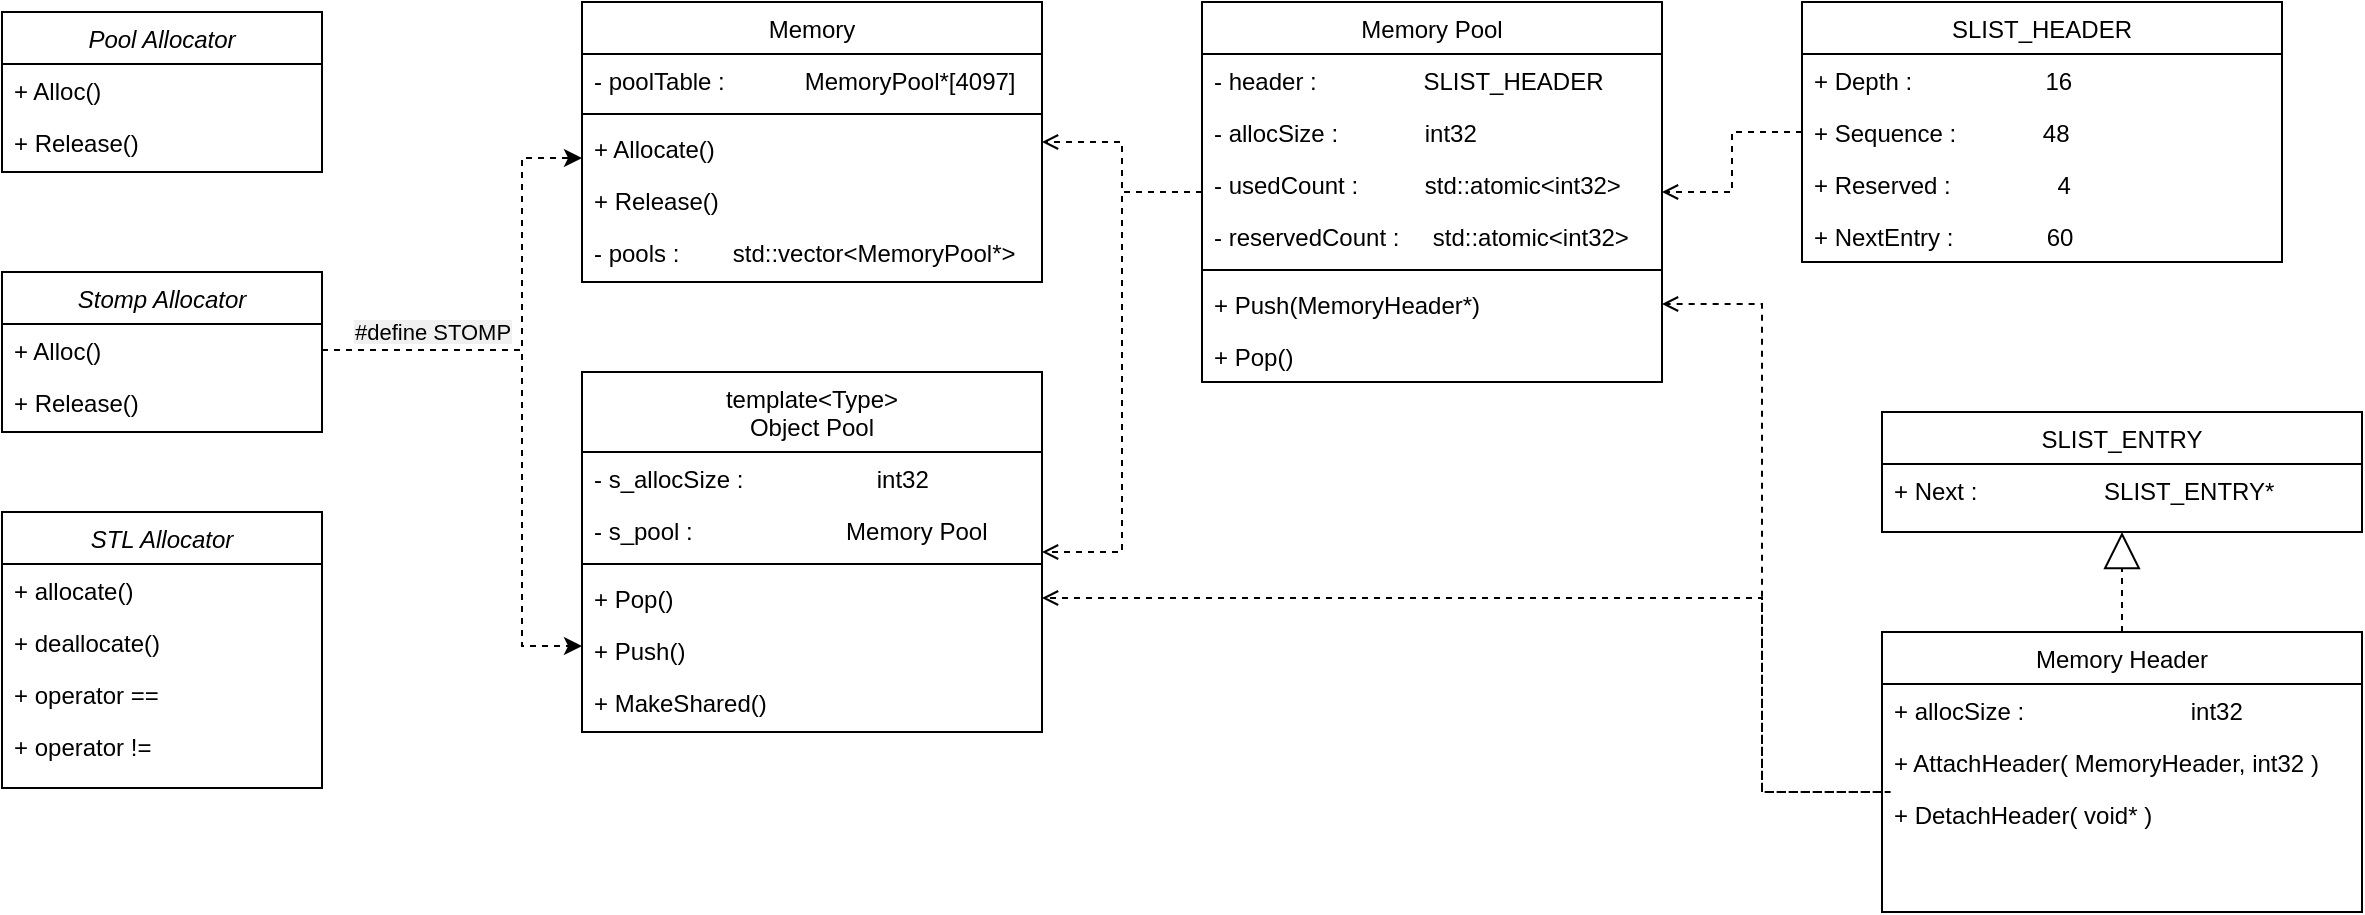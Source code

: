 <mxfile version="16.2.7" type="device" pages="2"><diagram id="C5RBs43oDa-KdzZeNtuy" name="Memory"><mxGraphModel dx="1422" dy="755" grid="1" gridSize="10" guides="1" tooltips="1" connect="1" arrows="1" fold="1" page="1" pageScale="1" pageWidth="1300" pageHeight="300" math="0" shadow="0"><root><mxCell id="WIyWlLk6GJQsqaUBKTNV-0"/><mxCell id="WIyWlLk6GJQsqaUBKTNV-1" parent="WIyWlLk6GJQsqaUBKTNV-0"/><mxCell id="zkfFHV4jXpPFQw0GAbJ--0" value="STL Allocator" style="swimlane;fontStyle=2;align=center;verticalAlign=top;childLayout=stackLayout;horizontal=1;startSize=26;horizontalStack=0;resizeParent=1;resizeLast=0;collapsible=1;marginBottom=0;rounded=0;shadow=0;strokeWidth=1;" parent="WIyWlLk6GJQsqaUBKTNV-1" vertex="1"><mxGeometry x="70" y="335" width="160" height="138" as="geometry"><mxRectangle x="230" y="140" width="160" height="26" as="alternateBounds"/></mxGeometry></mxCell><mxCell id="zkfFHV4jXpPFQw0GAbJ--1" value="+ allocate()" style="text;align=left;verticalAlign=top;spacingLeft=4;spacingRight=4;overflow=hidden;rotatable=0;points=[[0,0.5],[1,0.5]];portConstraint=eastwest;" parent="zkfFHV4jXpPFQw0GAbJ--0" vertex="1"><mxGeometry y="26" width="160" height="26" as="geometry"/></mxCell><mxCell id="zkfFHV4jXpPFQw0GAbJ--2" value="+ deallocate()" style="text;align=left;verticalAlign=top;spacingLeft=4;spacingRight=4;overflow=hidden;rotatable=0;points=[[0,0.5],[1,0.5]];portConstraint=eastwest;rounded=0;shadow=0;html=0;" parent="zkfFHV4jXpPFQw0GAbJ--0" vertex="1"><mxGeometry y="52" width="160" height="26" as="geometry"/></mxCell><mxCell id="zkfFHV4jXpPFQw0GAbJ--3" value="+ operator ==" style="text;align=left;verticalAlign=top;spacingLeft=4;spacingRight=4;overflow=hidden;rotatable=0;points=[[0,0.5],[1,0.5]];portConstraint=eastwest;rounded=0;shadow=0;html=0;" parent="zkfFHV4jXpPFQw0GAbJ--0" vertex="1"><mxGeometry y="78" width="160" height="26" as="geometry"/></mxCell><mxCell id="zkfFHV4jXpPFQw0GAbJ--5" value="+ operator !=" style="text;align=left;verticalAlign=top;spacingLeft=4;spacingRight=4;overflow=hidden;rotatable=0;points=[[0,0.5],[1,0.5]];portConstraint=eastwest;" parent="zkfFHV4jXpPFQw0GAbJ--0" vertex="1"><mxGeometry y="104" width="160" height="26" as="geometry"/></mxCell><mxCell id="zkfFHV4jXpPFQw0GAbJ--17" value="template&lt;Type&gt;&#10;Object Pool" style="swimlane;fontStyle=0;align=center;verticalAlign=top;childLayout=stackLayout;horizontal=1;startSize=40;horizontalStack=0;resizeParent=1;resizeLast=0;collapsible=1;marginBottom=0;rounded=0;shadow=0;strokeWidth=1;" parent="WIyWlLk6GJQsqaUBKTNV-1" vertex="1"><mxGeometry x="360" y="265" width="230" height="180" as="geometry"><mxRectangle x="550" y="140" width="160" height="26" as="alternateBounds"/></mxGeometry></mxCell><mxCell id="zkfFHV4jXpPFQw0GAbJ--18" value="- s_allocSize :                    int32" style="text;align=left;verticalAlign=top;spacingLeft=4;spacingRight=4;overflow=hidden;rotatable=0;points=[[0,0.5],[1,0.5]];portConstraint=eastwest;strokeColor=none;" parent="zkfFHV4jXpPFQw0GAbJ--17" vertex="1"><mxGeometry y="40" width="230" height="26" as="geometry"/></mxCell><mxCell id="zkfFHV4jXpPFQw0GAbJ--19" value="- s_pool :                       Memory Pool" style="text;align=left;verticalAlign=middle;spacingLeft=4;spacingRight=4;overflow=hidden;rotatable=0;points=[[0,0.5],[1,0.5]];portConstraint=eastwest;rounded=0;shadow=0;html=0;strokeColor=none;labelBorderColor=none;glass=0;sketch=0;" parent="zkfFHV4jXpPFQw0GAbJ--17" vertex="1"><mxGeometry y="66" width="230" height="26" as="geometry"/></mxCell><mxCell id="mDdGgEVQ1BRNIsiTb6XL-60" value="" style="line;html=1;strokeWidth=1;align=left;verticalAlign=middle;spacingTop=-1;spacingLeft=3;spacingRight=3;rotatable=0;labelPosition=right;points=[];portConstraint=eastwest;" vertex="1" parent="zkfFHV4jXpPFQw0GAbJ--17"><mxGeometry y="92" width="230" height="8" as="geometry"/></mxCell><mxCell id="zkfFHV4jXpPFQw0GAbJ--20" value="+ Pop()" style="text;align=left;verticalAlign=top;spacingLeft=4;spacingRight=4;overflow=hidden;rotatable=0;points=[[0,0.5],[1,0.5]];portConstraint=eastwest;rounded=0;shadow=0;html=0;" parent="zkfFHV4jXpPFQw0GAbJ--17" vertex="1"><mxGeometry y="100" width="230" height="26" as="geometry"/></mxCell><mxCell id="zkfFHV4jXpPFQw0GAbJ--21" value="+ Push()" style="text;align=left;verticalAlign=top;spacingLeft=4;spacingRight=4;overflow=hidden;rotatable=0;points=[[0,0.5],[1,0.5]];portConstraint=eastwest;rounded=0;shadow=0;html=0;" parent="zkfFHV4jXpPFQw0GAbJ--17" vertex="1"><mxGeometry y="126" width="230" height="26" as="geometry"/></mxCell><mxCell id="zkfFHV4jXpPFQw0GAbJ--22" value="+ MakeShared()" style="text;align=left;verticalAlign=top;spacingLeft=4;spacingRight=4;overflow=hidden;rotatable=0;points=[[0,0.5],[1,0.5]];portConstraint=eastwest;rounded=0;shadow=0;html=0;" parent="zkfFHV4jXpPFQw0GAbJ--17" vertex="1"><mxGeometry y="152" width="230" height="26" as="geometry"/></mxCell><mxCell id="mDdGgEVQ1BRNIsiTb6XL-47" value="Pool Allocator" style="swimlane;fontStyle=2;align=center;verticalAlign=top;childLayout=stackLayout;horizontal=1;startSize=26;horizontalStack=0;resizeParent=1;resizeLast=0;collapsible=1;marginBottom=0;rounded=0;shadow=0;strokeWidth=1;" vertex="1" parent="WIyWlLk6GJQsqaUBKTNV-1"><mxGeometry x="70" y="85" width="160" height="80" as="geometry"><mxRectangle x="230" y="140" width="160" height="26" as="alternateBounds"/></mxGeometry></mxCell><mxCell id="mDdGgEVQ1BRNIsiTb6XL-48" value="+ Alloc()" style="text;align=left;verticalAlign=top;spacingLeft=4;spacingRight=4;overflow=hidden;rotatable=0;points=[[0,0.5],[1,0.5]];portConstraint=eastwest;" vertex="1" parent="mDdGgEVQ1BRNIsiTb6XL-47"><mxGeometry y="26" width="160" height="26" as="geometry"/></mxCell><mxCell id="mDdGgEVQ1BRNIsiTb6XL-49" value="+ Release()" style="text;align=left;verticalAlign=top;spacingLeft=4;spacingRight=4;overflow=hidden;rotatable=0;points=[[0,0.5],[1,0.5]];portConstraint=eastwest;rounded=0;shadow=0;html=0;" vertex="1" parent="mDdGgEVQ1BRNIsiTb6XL-47"><mxGeometry y="52" width="160" height="26" as="geometry"/></mxCell><mxCell id="mDdGgEVQ1BRNIsiTb6XL-55" value="Stomp Allocator" style="swimlane;fontStyle=2;align=center;verticalAlign=top;childLayout=stackLayout;horizontal=1;startSize=26;horizontalStack=0;resizeParent=1;resizeLast=0;collapsible=1;marginBottom=0;rounded=0;shadow=0;strokeWidth=1;" vertex="1" parent="WIyWlLk6GJQsqaUBKTNV-1"><mxGeometry x="70" y="215" width="160" height="80" as="geometry"><mxRectangle x="230" y="140" width="160" height="26" as="alternateBounds"/></mxGeometry></mxCell><mxCell id="mDdGgEVQ1BRNIsiTb6XL-56" value="+ Alloc()" style="text;align=left;verticalAlign=top;spacingLeft=4;spacingRight=4;overflow=hidden;rotatable=0;points=[[0,0.5],[1,0.5]];portConstraint=eastwest;" vertex="1" parent="mDdGgEVQ1BRNIsiTb6XL-55"><mxGeometry y="26" width="160" height="26" as="geometry"/></mxCell><mxCell id="mDdGgEVQ1BRNIsiTb6XL-57" value="+ Release()" style="text;align=left;verticalAlign=top;spacingLeft=4;spacingRight=4;overflow=hidden;rotatable=0;points=[[0,0.5],[1,0.5]];portConstraint=eastwest;rounded=0;shadow=0;html=0;" vertex="1" parent="mDdGgEVQ1BRNIsiTb6XL-55"><mxGeometry y="52" width="160" height="26" as="geometry"/></mxCell><mxCell id="mDdGgEVQ1BRNIsiTb6XL-61" value="Memory" style="swimlane;fontStyle=0;align=center;verticalAlign=top;childLayout=stackLayout;horizontal=1;startSize=26;horizontalStack=0;resizeParent=1;resizeLast=0;collapsible=1;marginBottom=0;rounded=0;shadow=0;strokeWidth=1;" vertex="1" parent="WIyWlLk6GJQsqaUBKTNV-1"><mxGeometry x="360" y="80" width="230" height="140" as="geometry"><mxRectangle x="550" y="140" width="160" height="26" as="alternateBounds"/></mxGeometry></mxCell><mxCell id="mDdGgEVQ1BRNIsiTb6XL-63" value="- poolTable :            MemoryPool*[4097]" style="text;align=left;verticalAlign=middle;spacingLeft=4;spacingRight=4;overflow=hidden;rotatable=0;points=[[0,0.5],[1,0.5]];portConstraint=eastwest;rounded=0;shadow=0;html=0;strokeColor=none;labelBorderColor=none;glass=0;sketch=0;" vertex="1" parent="mDdGgEVQ1BRNIsiTb6XL-61"><mxGeometry y="26" width="230" height="26" as="geometry"/></mxCell><mxCell id="mDdGgEVQ1BRNIsiTb6XL-64" value="" style="line;html=1;strokeWidth=1;align=left;verticalAlign=middle;spacingTop=-1;spacingLeft=3;spacingRight=3;rotatable=0;labelPosition=right;points=[];portConstraint=eastwest;" vertex="1" parent="mDdGgEVQ1BRNIsiTb6XL-61"><mxGeometry y="52" width="230" height="8" as="geometry"/></mxCell><mxCell id="mDdGgEVQ1BRNIsiTb6XL-65" value="+ Allocate()" style="text;align=left;verticalAlign=top;spacingLeft=4;spacingRight=4;overflow=hidden;rotatable=0;points=[[0,0.5],[1,0.5]];portConstraint=eastwest;rounded=0;shadow=0;html=0;" vertex="1" parent="mDdGgEVQ1BRNIsiTb6XL-61"><mxGeometry y="60" width="230" height="26" as="geometry"/></mxCell><mxCell id="mDdGgEVQ1BRNIsiTb6XL-66" value="+ Release()" style="text;align=left;verticalAlign=top;spacingLeft=4;spacingRight=4;overflow=hidden;rotatable=0;points=[[0,0.5],[1,0.5]];portConstraint=eastwest;rounded=0;shadow=0;html=0;" vertex="1" parent="mDdGgEVQ1BRNIsiTb6XL-61"><mxGeometry y="86" width="230" height="26" as="geometry"/></mxCell><mxCell id="mDdGgEVQ1BRNIsiTb6XL-62" value="- pools :        std::vector&lt;MemoryPool*&gt;" style="text;align=left;verticalAlign=top;spacingLeft=4;spacingRight=4;overflow=hidden;rotatable=0;points=[[0,0.5],[1,0.5]];portConstraint=eastwest;strokeColor=none;" vertex="1" parent="mDdGgEVQ1BRNIsiTb6XL-61"><mxGeometry y="112" width="230" height="26" as="geometry"/></mxCell><mxCell id="mDdGgEVQ1BRNIsiTb6XL-70" value="&amp;nbsp;" style="edgeStyle=orthogonalEdgeStyle;rounded=0;orthogonalLoop=1;jettySize=auto;html=1;dashed=1;labelBackgroundColor=none;" edge="1" parent="WIyWlLk6GJQsqaUBKTNV-1" source="mDdGgEVQ1BRNIsiTb6XL-56" target="mDdGgEVQ1BRNIsiTb6XL-61"><mxGeometry relative="1" as="geometry"><Array as="points"><mxPoint x="330" y="254"/><mxPoint x="330" y="158"/></Array></mxGeometry></mxCell><mxCell id="mDdGgEVQ1BRNIsiTb6XL-71" value="" style="edgeStyle=orthogonalEdgeStyle;rounded=0;orthogonalLoop=1;jettySize=auto;html=1;dashed=1;labelBackgroundColor=#F0F0F0;" edge="1" parent="WIyWlLk6GJQsqaUBKTNV-1" source="mDdGgEVQ1BRNIsiTb6XL-55" target="zkfFHV4jXpPFQw0GAbJ--17"><mxGeometry relative="1" as="geometry"><mxPoint x="240" y="234" as="sourcePoint"/><mxPoint x="350" y="194" as="targetPoint"/><Array as="points"><mxPoint x="330" y="254"/><mxPoint x="330" y="402"/></Array></mxGeometry></mxCell><mxCell id="mDdGgEVQ1BRNIsiTb6XL-74" value="&lt;span style=&quot;font-size: 11px ; background-color: rgb(240 , 240 , 240)&quot;&gt;#define STOMP&lt;/span&gt;" style="text;html=1;align=center;verticalAlign=middle;resizable=0;points=[];autosize=1;strokeColor=none;fillColor=none;" vertex="1" parent="WIyWlLk6GJQsqaUBKTNV-1"><mxGeometry x="240" y="235" width="90" height="20" as="geometry"/></mxCell><mxCell id="mDdGgEVQ1BRNIsiTb6XL-75" value="Memory Pool" style="swimlane;fontStyle=0;align=center;verticalAlign=top;childLayout=stackLayout;horizontal=1;startSize=26;horizontalStack=0;resizeParent=1;resizeLast=0;collapsible=1;marginBottom=0;rounded=0;shadow=0;strokeWidth=1;" vertex="1" parent="WIyWlLk6GJQsqaUBKTNV-1"><mxGeometry x="670" y="80" width="230" height="190" as="geometry"><mxRectangle x="550" y="140" width="160" height="26" as="alternateBounds"/></mxGeometry></mxCell><mxCell id="mDdGgEVQ1BRNIsiTb6XL-76" value="- header :                SLIST_HEADER" style="text;align=left;verticalAlign=middle;spacingLeft=4;spacingRight=4;overflow=hidden;rotatable=0;points=[[0,0.5],[1,0.5]];portConstraint=eastwest;rounded=0;shadow=0;html=0;strokeColor=none;labelBorderColor=none;glass=0;sketch=0;" vertex="1" parent="mDdGgEVQ1BRNIsiTb6XL-75"><mxGeometry y="26" width="230" height="26" as="geometry"/></mxCell><mxCell id="mDdGgEVQ1BRNIsiTb6XL-94" value="- allocSize :             int32" style="text;align=left;verticalAlign=middle;spacingLeft=4;spacingRight=4;overflow=hidden;rotatable=0;points=[[0,0.5],[1,0.5]];portConstraint=eastwest;rounded=0;shadow=0;html=0;strokeColor=none;labelBorderColor=none;glass=0;sketch=0;" vertex="1" parent="mDdGgEVQ1BRNIsiTb6XL-75"><mxGeometry y="52" width="230" height="26" as="geometry"/></mxCell><mxCell id="mDdGgEVQ1BRNIsiTb6XL-95" value="- usedCount :          std::atomic&lt;int32&gt;" style="text;align=left;verticalAlign=middle;spacingLeft=4;spacingRight=4;overflow=hidden;rotatable=0;points=[[0,0.5],[1,0.5]];portConstraint=eastwest;rounded=0;shadow=0;html=0;strokeColor=none;labelBorderColor=none;glass=0;sketch=0;" vertex="1" parent="mDdGgEVQ1BRNIsiTb6XL-75"><mxGeometry y="78" width="230" height="26" as="geometry"/></mxCell><mxCell id="mDdGgEVQ1BRNIsiTb6XL-106" value="- reservedCount :     std::atomic&lt;int32&gt;" style="text;align=left;verticalAlign=middle;spacingLeft=4;spacingRight=4;overflow=hidden;rotatable=0;points=[[0,0.5],[1,0.5]];portConstraint=eastwest;rounded=0;shadow=0;html=0;strokeColor=none;labelBorderColor=none;glass=0;sketch=0;" vertex="1" parent="mDdGgEVQ1BRNIsiTb6XL-75"><mxGeometry y="104" width="230" height="26" as="geometry"/></mxCell><mxCell id="mDdGgEVQ1BRNIsiTb6XL-77" value="" style="line;html=1;strokeWidth=1;align=left;verticalAlign=middle;spacingTop=-1;spacingLeft=3;spacingRight=3;rotatable=0;labelPosition=right;points=[];portConstraint=eastwest;" vertex="1" parent="mDdGgEVQ1BRNIsiTb6XL-75"><mxGeometry y="130" width="230" height="8" as="geometry"/></mxCell><mxCell id="mDdGgEVQ1BRNIsiTb6XL-78" value="+ Push(MemoryHeader*)" style="text;align=left;verticalAlign=top;spacingLeft=4;spacingRight=4;overflow=hidden;rotatable=0;points=[[0,0.5],[1,0.5]];portConstraint=eastwest;rounded=0;shadow=0;html=0;" vertex="1" parent="mDdGgEVQ1BRNIsiTb6XL-75"><mxGeometry y="138" width="230" height="26" as="geometry"/></mxCell><mxCell id="mDdGgEVQ1BRNIsiTb6XL-79" value="+ Pop()" style="text;align=left;verticalAlign=top;spacingLeft=4;spacingRight=4;overflow=hidden;rotatable=0;points=[[0,0.5],[1,0.5]];portConstraint=eastwest;rounded=0;shadow=0;html=0;" vertex="1" parent="mDdGgEVQ1BRNIsiTb6XL-75"><mxGeometry y="164" width="230" height="26" as="geometry"/></mxCell><mxCell id="mDdGgEVQ1BRNIsiTb6XL-81" value="Memory Header" style="swimlane;fontStyle=0;align=center;verticalAlign=top;childLayout=stackLayout;horizontal=1;startSize=26;horizontalStack=0;resizeParent=1;resizeLast=0;collapsible=1;marginBottom=0;rounded=0;shadow=0;strokeWidth=1;" vertex="1" parent="WIyWlLk6GJQsqaUBKTNV-1"><mxGeometry x="1010" y="395" width="240" height="140" as="geometry"><mxRectangle x="550" y="140" width="160" height="26" as="alternateBounds"/></mxGeometry></mxCell><mxCell id="mDdGgEVQ1BRNIsiTb6XL-82" value="+ allocSize :                         int32" style="text;align=left;verticalAlign=middle;spacingLeft=4;spacingRight=4;overflow=hidden;rotatable=0;points=[[0,0.5],[1,0.5]];portConstraint=eastwest;rounded=0;shadow=0;html=0;strokeColor=none;labelBorderColor=none;glass=0;sketch=0;" vertex="1" parent="mDdGgEVQ1BRNIsiTb6XL-81"><mxGeometry y="26" width="240" height="26" as="geometry"/></mxCell><mxCell id="mDdGgEVQ1BRNIsiTb6XL-84" value="+ AttachHeader( MemoryHeader, int32 )" style="text;align=left;verticalAlign=top;spacingLeft=4;spacingRight=4;overflow=hidden;rotatable=0;points=[[0,0.5],[1,0.5]];portConstraint=eastwest;rounded=0;shadow=0;html=0;" vertex="1" parent="mDdGgEVQ1BRNIsiTb6XL-81"><mxGeometry y="52" width="240" height="26" as="geometry"/></mxCell><mxCell id="mDdGgEVQ1BRNIsiTb6XL-85" value="+ DetachHeader( void* )" style="text;align=left;verticalAlign=top;spacingLeft=4;spacingRight=4;overflow=hidden;rotatable=0;points=[[0,0.5],[1,0.5]];portConstraint=eastwest;rounded=0;shadow=0;html=0;" vertex="1" parent="mDdGgEVQ1BRNIsiTb6XL-81"><mxGeometry y="78" width="240" height="26" as="geometry"/></mxCell><mxCell id="mDdGgEVQ1BRNIsiTb6XL-87" value="SLIST_ENTRY" style="swimlane;fontStyle=0;align=center;verticalAlign=top;childLayout=stackLayout;horizontal=1;startSize=26;horizontalStack=0;resizeParent=1;resizeLast=0;collapsible=1;marginBottom=0;rounded=0;shadow=0;strokeWidth=1;" vertex="1" parent="WIyWlLk6GJQsqaUBKTNV-1"><mxGeometry x="1010" y="285" width="240" height="60" as="geometry"><mxRectangle x="550" y="140" width="160" height="26" as="alternateBounds"/></mxGeometry></mxCell><mxCell id="mDdGgEVQ1BRNIsiTb6XL-88" value="+ Next :                   SLIST_ENTRY*" style="text;align=left;verticalAlign=middle;spacingLeft=4;spacingRight=4;overflow=hidden;rotatable=0;points=[[0,0.5],[1,0.5]];portConstraint=eastwest;rounded=0;shadow=0;html=0;strokeColor=none;labelBorderColor=none;glass=0;sketch=0;" vertex="1" parent="mDdGgEVQ1BRNIsiTb6XL-87"><mxGeometry y="26" width="240" height="26" as="geometry"/></mxCell><mxCell id="mDdGgEVQ1BRNIsiTb6XL-93" value="" style="endArrow=block;endSize=16;endFill=0;html=1;rounded=0;dashed=1;labelBackgroundColor=none;" edge="1" parent="WIyWlLk6GJQsqaUBKTNV-1" source="mDdGgEVQ1BRNIsiTb6XL-81" target="mDdGgEVQ1BRNIsiTb6XL-87"><mxGeometry width="160" relative="1" as="geometry"><mxPoint x="900" y="345" as="sourcePoint"/><mxPoint x="1060" y="345" as="targetPoint"/></mxGeometry></mxCell><mxCell id="mDdGgEVQ1BRNIsiTb6XL-97" value="SLIST_HEADER" style="swimlane;fontStyle=0;align=center;verticalAlign=top;childLayout=stackLayout;horizontal=1;startSize=26;horizontalStack=0;resizeParent=1;resizeLast=0;collapsible=1;marginBottom=0;rounded=0;shadow=0;strokeWidth=1;" vertex="1" parent="WIyWlLk6GJQsqaUBKTNV-1"><mxGeometry x="970" y="80" width="240" height="130" as="geometry"><mxRectangle x="550" y="140" width="160" height="26" as="alternateBounds"/></mxGeometry></mxCell><mxCell id="mDdGgEVQ1BRNIsiTb6XL-100" value="+ Depth :                    16" style="text;align=left;verticalAlign=middle;spacingLeft=4;spacingRight=4;overflow=hidden;rotatable=0;points=[[0,0.5],[1,0.5]];portConstraint=eastwest;rounded=0;shadow=0;html=0;strokeColor=none;labelBorderColor=none;glass=0;sketch=0;" vertex="1" parent="mDdGgEVQ1BRNIsiTb6XL-97"><mxGeometry y="26" width="240" height="26" as="geometry"/></mxCell><mxCell id="mDdGgEVQ1BRNIsiTb6XL-101" value="+ Sequence :             48" style="text;align=left;verticalAlign=middle;spacingLeft=4;spacingRight=4;overflow=hidden;rotatable=0;points=[[0,0.5],[1,0.5]];portConstraint=eastwest;rounded=0;shadow=0;html=0;strokeColor=none;labelBorderColor=none;glass=0;sketch=0;" vertex="1" parent="mDdGgEVQ1BRNIsiTb6XL-97"><mxGeometry y="52" width="240" height="26" as="geometry"/></mxCell><mxCell id="mDdGgEVQ1BRNIsiTb6XL-102" value="+ Reserved :                4" style="text;align=left;verticalAlign=middle;spacingLeft=4;spacingRight=4;overflow=hidden;rotatable=0;points=[[0,0.5],[1,0.5]];portConstraint=eastwest;rounded=0;shadow=0;html=0;strokeColor=none;labelBorderColor=none;glass=0;sketch=0;" vertex="1" parent="mDdGgEVQ1BRNIsiTb6XL-97"><mxGeometry y="78" width="240" height="26" as="geometry"/></mxCell><mxCell id="mDdGgEVQ1BRNIsiTb6XL-103" value="+ NextEntry :              60" style="text;align=left;verticalAlign=middle;spacingLeft=4;spacingRight=4;overflow=hidden;rotatable=0;points=[[0,0.5],[1,0.5]];portConstraint=eastwest;rounded=0;shadow=0;html=0;strokeColor=none;labelBorderColor=none;glass=0;sketch=0;" vertex="1" parent="mDdGgEVQ1BRNIsiTb6XL-97"><mxGeometry y="104" width="240" height="26" as="geometry"/></mxCell><mxCell id="mDdGgEVQ1BRNIsiTb6XL-105" style="edgeStyle=orthogonalEdgeStyle;rounded=0;orthogonalLoop=1;jettySize=auto;html=1;dashed=1;labelBackgroundColor=none;endArrow=open;endFill=0;" edge="1" parent="WIyWlLk6GJQsqaUBKTNV-1" source="mDdGgEVQ1BRNIsiTb6XL-97" target="mDdGgEVQ1BRNIsiTb6XL-75"><mxGeometry relative="1" as="geometry"><mxPoint x="1290" y="554" as="sourcePoint"/></mxGeometry></mxCell><mxCell id="mDdGgEVQ1BRNIsiTb6XL-107" style="edgeStyle=orthogonalEdgeStyle;rounded=0;orthogonalLoop=1;jettySize=auto;html=1;dashed=1;labelBackgroundColor=none;endArrow=open;endFill=0;" edge="1" parent="WIyWlLk6GJQsqaUBKTNV-1" source="mDdGgEVQ1BRNIsiTb6XL-75" target="mDdGgEVQ1BRNIsiTb6XL-61"><mxGeometry relative="1" as="geometry"><mxPoint x="1060" y="160" as="sourcePoint"/><mxPoint x="955" y="134" as="targetPoint"/></mxGeometry></mxCell><mxCell id="mDdGgEVQ1BRNIsiTb6XL-108" style="edgeStyle=orthogonalEdgeStyle;rounded=0;orthogonalLoop=1;jettySize=auto;html=1;dashed=1;labelBackgroundColor=none;endArrow=open;endFill=0;" edge="1" parent="WIyWlLk6GJQsqaUBKTNV-1" source="mDdGgEVQ1BRNIsiTb6XL-75" target="zkfFHV4jXpPFQw0GAbJ--17"><mxGeometry relative="1" as="geometry"><mxPoint x="725" y="190" as="sourcePoint"/><mxPoint x="630" y="165" as="targetPoint"/></mxGeometry></mxCell><mxCell id="mDdGgEVQ1BRNIsiTb6XL-109" style="edgeStyle=orthogonalEdgeStyle;rounded=0;orthogonalLoop=1;jettySize=auto;html=1;dashed=1;labelBackgroundColor=none;endArrow=open;endFill=0;entryX=1;entryY=0.5;entryDx=0;entryDy=0;exitX=0.018;exitY=0.077;exitDx=0;exitDy=0;exitPerimeter=0;" edge="1" parent="WIyWlLk6GJQsqaUBKTNV-1" source="mDdGgEVQ1BRNIsiTb6XL-85" target="mDdGgEVQ1BRNIsiTb6XL-78"><mxGeometry relative="1" as="geometry"><mxPoint x="980" y="155" as="sourcePoint"/><mxPoint x="910" y="185" as="targetPoint"/><Array as="points"><mxPoint x="950" y="475"/><mxPoint x="950" y="231"/></Array></mxGeometry></mxCell><mxCell id="mDdGgEVQ1BRNIsiTb6XL-110" style="edgeStyle=orthogonalEdgeStyle;rounded=0;orthogonalLoop=1;jettySize=auto;html=1;dashed=1;labelBackgroundColor=none;endArrow=open;endFill=0;" edge="1" parent="WIyWlLk6GJQsqaUBKTNV-1" target="zkfFHV4jXpPFQw0GAbJ--20"><mxGeometry relative="1" as="geometry"><mxPoint x="1010" y="475" as="sourcePoint"/><mxPoint x="910" y="241" as="targetPoint"/><Array as="points"><mxPoint x="950" y="475"/><mxPoint x="950" y="378"/></Array></mxGeometry></mxCell></root></mxGraphModel></diagram><diagram name="Network" id="YQg3YSI7AlVkyl1LlQs6"><mxGraphModel dx="1422" dy="755" grid="1" gridSize="10" guides="1" tooltips="1" connect="1" arrows="1" fold="1" page="1" pageScale="1" pageWidth="1300" pageHeight="1500" math="0" shadow="0"><root><mxCell id="5QtDIUEoIeP1LmWgB0e0-0"/><mxCell id="5QtDIUEoIeP1LmWgB0e0-1" parent="5QtDIUEoIeP1LmWgB0e0-0"/><mxCell id="5QtDIUEoIeP1LmWgB0e0-14" value="OVERLLAPPED" style="swimlane;fontStyle=2;align=center;verticalAlign=top;childLayout=stackLayout;horizontal=1;startSize=26;horizontalStack=0;resizeParent=1;resizeLast=0;collapsible=1;marginBottom=0;rounded=0;shadow=0;strokeWidth=1;fontSize=14;" vertex="1" parent="5QtDIUEoIeP1LmWgB0e0-1"><mxGeometry x="435" y="20" width="160" height="130" as="geometry"><mxRectangle x="230" y="140" width="160" height="26" as="alternateBounds"/></mxGeometry></mxCell><mxCell id="5QtDIUEoIeP1LmWgB0e0-15" value="+ Internal :  8" style="text;align=left;verticalAlign=top;spacingLeft=4;spacingRight=4;overflow=hidden;rotatable=0;points=[[0,0.5],[1,0.5]];portConstraint=eastwest;" vertex="1" parent="5QtDIUEoIeP1LmWgB0e0-14"><mxGeometry y="26" width="160" height="26" as="geometry"/></mxCell><mxCell id="3DsDq7xeKYasNN2dsb2Q-0" value="+ InternalHigh :  8" style="text;align=left;verticalAlign=top;spacingLeft=4;spacingRight=4;overflow=hidden;rotatable=0;points=[[0,0.5],[1,0.5]];portConstraint=eastwest;" vertex="1" parent="5QtDIUEoIeP1LmWgB0e0-14"><mxGeometry y="52" width="160" height="26" as="geometry"/></mxCell><mxCell id="3DsDq7xeKYasNN2dsb2Q-1" value="+ union : 8" style="text;align=left;verticalAlign=top;spacingLeft=4;spacingRight=4;overflow=hidden;rotatable=0;points=[[0,0.5],[1,0.5]];portConstraint=eastwest;" vertex="1" parent="5QtDIUEoIeP1LmWgB0e0-14"><mxGeometry y="78" width="160" height="26" as="geometry"/></mxCell><mxCell id="5QtDIUEoIeP1LmWgB0e0-16" value="+ hEvent :            HANDLE" style="text;align=left;verticalAlign=top;spacingLeft=4;spacingRight=4;overflow=hidden;rotatable=0;points=[[0,0.5],[1,0.5]];portConstraint=eastwest;rounded=0;shadow=0;html=0;" vertex="1" parent="5QtDIUEoIeP1LmWgB0e0-14"><mxGeometry y="104" width="160" height="26" as="geometry"/></mxCell><mxCell id="3DsDq7xeKYasNN2dsb2Q-2" style="edgeStyle=orthogonalEdgeStyle;rounded=0;orthogonalLoop=1;jettySize=auto;html=1;labelBackgroundColor=none;endArrow=block;endFill=0;endSize=16;" edge="1" parent="5QtDIUEoIeP1LmWgB0e0-1" source="5QtDIUEoIeP1LmWgB0e0-20" target="5QtDIUEoIeP1LmWgB0e0-14"><mxGeometry relative="1" as="geometry"/></mxCell><mxCell id="5QtDIUEoIeP1LmWgB0e0-20" value="IOCP Event" style="swimlane;fontStyle=0;align=center;verticalAlign=top;childLayout=stackLayout;horizontal=1;startSize=26;horizontalStack=0;resizeParent=1;resizeLast=0;collapsible=1;marginBottom=0;rounded=0;shadow=0;strokeWidth=1;fontSize=14;" vertex="1" parent="5QtDIUEoIeP1LmWgB0e0-1"><mxGeometry x="400" y="200" width="230" height="140" as="geometry"><mxRectangle x="550" y="140" width="160" height="26" as="alternateBounds"/></mxGeometry></mxCell><mxCell id="5QtDIUEoIeP1LmWgB0e0-21" value="+ eventType :                EventType" style="text;align=left;verticalAlign=middle;spacingLeft=4;spacingRight=4;overflow=hidden;rotatable=0;points=[[0,0.5],[1,0.5]];portConstraint=eastwest;rounded=0;shadow=0;html=0;strokeColor=none;labelBorderColor=none;glass=0;sketch=0;" vertex="1" parent="5QtDIUEoIeP1LmWgB0e0-20"><mxGeometry y="26" width="230" height="26" as="geometry"/></mxCell><mxCell id="5QtDIUEoIeP1LmWgB0e0-23" value="+ owner :     std::shared_ptr&lt;IocpObject&gt;" style="text;align=left;verticalAlign=top;spacingLeft=4;spacingRight=4;overflow=hidden;rotatable=0;points=[[0,0.5],[1,0.5]];portConstraint=eastwest;rounded=0;shadow=0;html=0;" vertex="1" parent="5QtDIUEoIeP1LmWgB0e0-20"><mxGeometry y="52" width="230" height="26" as="geometry"/></mxCell><mxCell id="5QtDIUEoIeP1LmWgB0e0-24" value="+ IocpEvent(EventType)" style="text;align=left;verticalAlign=top;spacingLeft=4;spacingRight=4;overflow=hidden;rotatable=0;points=[[0,0.5],[1,0.5]];portConstraint=eastwest;rounded=0;shadow=0;html=0;" vertex="1" parent="5QtDIUEoIeP1LmWgB0e0-20"><mxGeometry y="78" width="230" height="26" as="geometry"/></mxCell><mxCell id="5QtDIUEoIeP1LmWgB0e0-25" value="+ Init()" style="text;align=left;verticalAlign=top;spacingLeft=4;spacingRight=4;overflow=hidden;rotatable=0;points=[[0,0.5],[1,0.5]];portConstraint=eastwest;strokeColor=none;" vertex="1" parent="5QtDIUEoIeP1LmWgB0e0-20"><mxGeometry y="104" width="230" height="26" as="geometry"/></mxCell><mxCell id="3DsDq7xeKYasNN2dsb2Q-26" style="edgeStyle=orthogonalEdgeStyle;rounded=0;orthogonalLoop=1;jettySize=auto;html=1;dashed=1;labelBackgroundColor=none;endArrow=block;endFill=0;endSize=16;exitX=0.5;exitY=0;exitDx=0;exitDy=0;fontSize=12;" edge="1" parent="5QtDIUEoIeP1LmWgB0e0-1" source="3DsDq7xeKYasNN2dsb2Q-10" target="5QtDIUEoIeP1LmWgB0e0-20"><mxGeometry relative="1" as="geometry"/></mxCell><mxCell id="3DsDq7xeKYasNN2dsb2Q-27" style="edgeStyle=orthogonalEdgeStyle;rounded=0;orthogonalLoop=1;jettySize=auto;html=1;exitX=0.5;exitY=0;exitDx=0;exitDy=0;dashed=1;labelBackgroundColor=none;endArrow=block;endFill=0;endSize=16;fontSize=12;" edge="1" parent="5QtDIUEoIeP1LmWgB0e0-1" source="3DsDq7xeKYasNN2dsb2Q-13" target="5QtDIUEoIeP1LmWgB0e0-20"><mxGeometry relative="1" as="geometry"><mxPoint x="520" y="340" as="targetPoint"/></mxGeometry></mxCell><mxCell id="3DsDq7xeKYasNN2dsb2Q-28" style="edgeStyle=orthogonalEdgeStyle;rounded=0;orthogonalLoop=1;jettySize=auto;html=1;exitX=0.5;exitY=0;exitDx=0;exitDy=0;dashed=1;labelBackgroundColor=none;endArrow=block;endFill=0;endSize=16;fontSize=12;" edge="1" parent="5QtDIUEoIeP1LmWgB0e0-1" source="3DsDq7xeKYasNN2dsb2Q-16" target="5QtDIUEoIeP1LmWgB0e0-20"><mxGeometry relative="1" as="geometry"><mxPoint x="520" y="340" as="targetPoint"/></mxGeometry></mxCell><mxCell id="3DsDq7xeKYasNN2dsb2Q-29" style="edgeStyle=orthogonalEdgeStyle;rounded=0;orthogonalLoop=1;jettySize=auto;html=1;exitX=0.5;exitY=0;exitDx=0;exitDy=0;dashed=1;labelBackgroundColor=none;endArrow=block;endFill=0;endSize=16;fontSize=12;" edge="1" parent="5QtDIUEoIeP1LmWgB0e0-1" source="3DsDq7xeKYasNN2dsb2Q-19" target="5QtDIUEoIeP1LmWgB0e0-20"><mxGeometry relative="1" as="geometry"><mxPoint x="520" y="340" as="targetPoint"/></mxGeometry></mxCell><mxCell id="3DsDq7xeKYasNN2dsb2Q-30" style="edgeStyle=orthogonalEdgeStyle;rounded=0;orthogonalLoop=1;jettySize=auto;html=1;dashed=1;labelBackgroundColor=none;endArrow=block;endFill=0;endSize=16;exitX=0.5;exitY=0;exitDx=0;exitDy=0;fontSize=12;" edge="1" parent="5QtDIUEoIeP1LmWgB0e0-1" source="3DsDq7xeKYasNN2dsb2Q-22" target="5QtDIUEoIeP1LmWgB0e0-20"><mxGeometry relative="1" as="geometry"/></mxCell><mxCell id="3DsDq7xeKYasNN2dsb2Q-10" value="ConnectEvent" style="swimlane;fontStyle=2;align=center;verticalAlign=top;childLayout=stackLayout;horizontal=1;startSize=26;horizontalStack=0;resizeParent=1;resizeLast=0;collapsible=1;marginBottom=0;rounded=0;shadow=0;strokeWidth=1;container=0;fontSize=14;" vertex="1" parent="5QtDIUEoIeP1LmWgB0e0-1"><mxGeometry x="20" y="410" width="160" height="80" as="geometry"><mxRectangle x="230" y="140" width="160" height="26" as="alternateBounds"/></mxGeometry></mxCell><mxCell id="3DsDq7xeKYasNN2dsb2Q-13" value="DisconnectEvent" style="swimlane;fontStyle=2;align=center;verticalAlign=top;childLayout=stackLayout;horizontal=1;startSize=26;horizontalStack=0;resizeParent=1;resizeLast=0;collapsible=1;marginBottom=0;rounded=0;shadow=0;strokeWidth=1;container=0;fontSize=14;" vertex="1" parent="5QtDIUEoIeP1LmWgB0e0-1"><mxGeometry x="210" y="410" width="160" height="80" as="geometry"><mxRectangle x="230" y="140" width="160" height="26" as="alternateBounds"/></mxGeometry></mxCell><mxCell id="3DsDq7xeKYasNN2dsb2Q-16" value="AcceptEvent" style="swimlane;fontStyle=2;align=center;verticalAlign=top;childLayout=stackLayout;horizontal=1;startSize=26;horizontalStack=0;resizeParent=1;resizeLast=0;collapsible=1;marginBottom=0;rounded=0;shadow=0;strokeWidth=1;container=0;fontSize=14;" vertex="1" parent="5QtDIUEoIeP1LmWgB0e0-1"><mxGeometry x="390" y="410" width="240" height="80" as="geometry"><mxRectangle x="230" y="140" width="160" height="26" as="alternateBounds"/></mxGeometry></mxCell><mxCell id="3DsDq7xeKYasNN2dsb2Q-19" value="RecvEvent" style="swimlane;fontStyle=2;align=center;verticalAlign=top;childLayout=stackLayout;horizontal=1;startSize=26;horizontalStack=0;resizeParent=1;resizeLast=0;collapsible=1;marginBottom=0;rounded=0;shadow=0;strokeWidth=1;container=0;fontSize=14;" vertex="1" parent="5QtDIUEoIeP1LmWgB0e0-1"><mxGeometry x="650" y="410" width="160" height="80" as="geometry"><mxRectangle x="230" y="140" width="160" height="26" as="alternateBounds"/></mxGeometry></mxCell><mxCell id="3DsDq7xeKYasNN2dsb2Q-22" value="SendEvent" style="swimlane;fontStyle=2;align=center;verticalAlign=top;childLayout=stackLayout;horizontal=1;startSize=26;horizontalStack=0;resizeParent=1;resizeLast=0;collapsible=1;marginBottom=0;rounded=0;shadow=0;strokeWidth=1;container=0;fontSize=14;" vertex="1" parent="5QtDIUEoIeP1LmWgB0e0-1"><mxGeometry x="830" y="410" width="420" height="80" as="geometry"><mxRectangle x="230" y="140" width="160" height="26" as="alternateBounds"/></mxGeometry></mxCell><mxCell id="3DsDq7xeKYasNN2dsb2Q-11" value="+ ConnectEvent()" style="text;align=left;verticalAlign=top;spacingLeft=4;spacingRight=4;overflow=hidden;rotatable=0;points=[[0,0.5],[1,0.5]];portConstraint=eastwest;container=0;fontSize=12;" vertex="1" parent="5QtDIUEoIeP1LmWgB0e0-1"><mxGeometry x="20" y="436" width="160" height="26" as="geometry"/></mxCell><mxCell id="3DsDq7xeKYasNN2dsb2Q-14" value="+ DisconnectEvent()" style="text;align=left;verticalAlign=top;spacingLeft=4;spacingRight=4;overflow=hidden;rotatable=0;points=[[0,0.5],[1,0.5]];portConstraint=eastwest;container=0;fontSize=12;" vertex="1" parent="5QtDIUEoIeP1LmWgB0e0-1"><mxGeometry x="210" y="436" width="160" height="26" as="geometry"/></mxCell><mxCell id="3DsDq7xeKYasNN2dsb2Q-17" value="+ AcceptEvent()" style="text;align=left;verticalAlign=top;spacingLeft=4;spacingRight=4;overflow=hidden;rotatable=0;points=[[0,0.5],[1,0.5]];portConstraint=eastwest;container=0;fontSize=12;" vertex="1" parent="5QtDIUEoIeP1LmWgB0e0-1"><mxGeometry x="390" y="436" width="240" height="26" as="geometry"/></mxCell><mxCell id="3DsDq7xeKYasNN2dsb2Q-21" value="+ session :        std::shared_ptr&lt;Session&gt;" style="text;align=left;verticalAlign=top;spacingLeft=4;spacingRight=4;overflow=hidden;rotatable=0;points=[[0,0.5],[1,0.5]];portConstraint=eastwest;container=0;fontSize=12;" vertex="1" parent="5QtDIUEoIeP1LmWgB0e0-1"><mxGeometry x="390" y="462" width="240" height="26" as="geometry"/></mxCell><mxCell id="3DsDq7xeKYasNN2dsb2Q-20" value="+ RecvEvent()" style="text;align=left;verticalAlign=top;spacingLeft=4;spacingRight=4;overflow=hidden;rotatable=0;points=[[0,0.5],[1,0.5]];portConstraint=eastwest;container=0;fontSize=12;" vertex="1" parent="5QtDIUEoIeP1LmWgB0e0-1"><mxGeometry x="650" y="436" width="160" height="26" as="geometry"/></mxCell><mxCell id="3DsDq7xeKYasNN2dsb2Q-23" value="+ SendEvent()" style="text;align=left;verticalAlign=top;spacingLeft=4;spacingRight=4;overflow=hidden;rotatable=0;points=[[0,0.5],[1,0.5]];portConstraint=eastwest;container=0;fontSize=12;" vertex="1" parent="5QtDIUEoIeP1LmWgB0e0-1"><mxGeometry x="830" y="436" width="420" height="26" as="geometry"/></mxCell><mxCell id="3DsDq7xeKYasNN2dsb2Q-24" value="+ sendBuffers :   std::vector&lt;std::shared_ptr&lt;SendBuffer&gt;, STL_Allocator&gt;" style="text;align=left;verticalAlign=top;spacingLeft=4;spacingRight=4;overflow=hidden;rotatable=0;points=[[0,0.5],[1,0.5]];portConstraint=eastwest;container=0;fontSize=12;" vertex="1" parent="5QtDIUEoIeP1LmWgB0e0-1"><mxGeometry x="830" y="462" width="420" height="26" as="geometry"/></mxCell><mxCell id="3DsDq7xeKYasNN2dsb2Q-35" style="edgeStyle=orthogonalEdgeStyle;rounded=0;orthogonalLoop=1;jettySize=auto;html=1;dashed=1;labelBackgroundColor=none;endArrow=open;endFill=0;endSize=6;exitX=0.5;exitY=0;exitDx=0;exitDy=0;" edge="1" parent="5QtDIUEoIeP1LmWgB0e0-1" source="3DsDq7xeKYasNN2dsb2Q-3" target="3DsDq7xeKYasNN2dsb2Q-10"><mxGeometry relative="1" as="geometry"/></mxCell><mxCell id="3DsDq7xeKYasNN2dsb2Q-36" style="edgeStyle=orthogonalEdgeStyle;rounded=0;orthogonalLoop=1;jettySize=auto;html=1;entryX=0.5;entryY=1;entryDx=0;entryDy=0;labelBackgroundColor=none;endArrow=open;endFill=0;endSize=6;dashed=1;exitX=0.5;exitY=0;exitDx=0;exitDy=0;" edge="1" parent="5QtDIUEoIeP1LmWgB0e0-1" source="3DsDq7xeKYasNN2dsb2Q-3" target="3DsDq7xeKYasNN2dsb2Q-13"><mxGeometry relative="1" as="geometry"/></mxCell><mxCell id="3DsDq7xeKYasNN2dsb2Q-37" style="edgeStyle=orthogonalEdgeStyle;rounded=0;orthogonalLoop=1;jettySize=auto;html=1;entryX=0.5;entryY=1;entryDx=0;entryDy=0;dashed=1;labelBackgroundColor=none;endArrow=open;endFill=0;endSize=6;" edge="1" parent="5QtDIUEoIeP1LmWgB0e0-1" source="3DsDq7xeKYasNN2dsb2Q-3" target="3DsDq7xeKYasNN2dsb2Q-16"><mxGeometry relative="1" as="geometry"/></mxCell><mxCell id="3DsDq7xeKYasNN2dsb2Q-38" style="edgeStyle=orthogonalEdgeStyle;rounded=0;orthogonalLoop=1;jettySize=auto;html=1;entryX=0.5;entryY=1;entryDx=0;entryDy=0;dashed=1;labelBackgroundColor=none;endArrow=open;endFill=0;endSize=6;exitX=0.5;exitY=0;exitDx=0;exitDy=0;" edge="1" parent="5QtDIUEoIeP1LmWgB0e0-1" source="3DsDq7xeKYasNN2dsb2Q-3" target="3DsDq7xeKYasNN2dsb2Q-19"><mxGeometry relative="1" as="geometry"/></mxCell><mxCell id="3DsDq7xeKYasNN2dsb2Q-39" style="edgeStyle=orthogonalEdgeStyle;rounded=0;orthogonalLoop=1;jettySize=auto;html=1;entryX=0.5;entryY=1;entryDx=0;entryDy=0;dashed=1;labelBackgroundColor=none;endArrow=open;endFill=0;endSize=6;exitX=0.5;exitY=0;exitDx=0;exitDy=0;" edge="1" parent="5QtDIUEoIeP1LmWgB0e0-1" source="3DsDq7xeKYasNN2dsb2Q-3" target="3DsDq7xeKYasNN2dsb2Q-22"><mxGeometry relative="1" as="geometry"/></mxCell><mxCell id="3DsDq7xeKYasNN2dsb2Q-3" value="&lt;enum class : uint8 &gt;&#10;EventType" style="swimlane;fontStyle=2;align=center;verticalAlign=top;childLayout=stackLayout;horizontal=1;startSize=40;horizontalStack=0;resizeParent=1;resizeLast=0;collapsible=1;marginBottom=0;rounded=0;shadow=0;strokeWidth=1;fontSize=14;" vertex="1" parent="5QtDIUEoIeP1LmWgB0e0-1"><mxGeometry x="410" y="550" width="200" height="170" as="geometry"><mxRectangle x="230" y="140" width="160" height="26" as="alternateBounds"/></mxGeometry></mxCell><mxCell id="3DsDq7xeKYasNN2dsb2Q-4" value="Connect" style="text;align=left;verticalAlign=top;spacingLeft=4;spacingRight=4;overflow=hidden;rotatable=0;points=[[0,0.5],[1,0.5]];portConstraint=eastwest;" vertex="1" parent="3DsDq7xeKYasNN2dsb2Q-3"><mxGeometry y="40" width="200" height="26" as="geometry"/></mxCell><mxCell id="3DsDq7xeKYasNN2dsb2Q-6" value="DisConnect" style="text;align=left;verticalAlign=top;spacingLeft=4;spacingRight=4;overflow=hidden;rotatable=0;points=[[0,0.5],[1,0.5]];portConstraint=eastwest;" vertex="1" parent="3DsDq7xeKYasNN2dsb2Q-3"><mxGeometry y="66" width="200" height="26" as="geometry"/></mxCell><mxCell id="3DsDq7xeKYasNN2dsb2Q-7" value="Accept" style="text;align=left;verticalAlign=top;spacingLeft=4;spacingRight=4;overflow=hidden;rotatable=0;points=[[0,0.5],[1,0.5]];portConstraint=eastwest;" vertex="1" parent="3DsDq7xeKYasNN2dsb2Q-3"><mxGeometry y="92" width="200" height="26" as="geometry"/></mxCell><mxCell id="3DsDq7xeKYasNN2dsb2Q-8" value="Recv" style="text;align=left;verticalAlign=top;spacingLeft=4;spacingRight=4;overflow=hidden;rotatable=0;points=[[0,0.5],[1,0.5]];portConstraint=eastwest;" vertex="1" parent="3DsDq7xeKYasNN2dsb2Q-3"><mxGeometry y="118" width="200" height="26" as="geometry"/></mxCell><mxCell id="3DsDq7xeKYasNN2dsb2Q-9" value="Send" style="text;align=left;verticalAlign=top;spacingLeft=4;spacingRight=4;overflow=hidden;rotatable=0;points=[[0,0.5],[1,0.5]];portConstraint=eastwest;" vertex="1" parent="3DsDq7xeKYasNN2dsb2Q-3"><mxGeometry y="144" width="200" height="26" as="geometry"/></mxCell><mxCell id="3DsDq7xeKYasNN2dsb2Q-41" value="&lt; interface &gt;&#10;IOCP Object" style="swimlane;fontStyle=0;align=center;verticalAlign=top;childLayout=stackLayout;horizontal=1;startSize=50;horizontalStack=0;resizeParent=1;resizeLast=0;collapsible=1;marginBottom=0;rounded=0;shadow=0;strokeWidth=1;fontSize=14;" vertex="1" parent="5QtDIUEoIeP1LmWgB0e0-1"><mxGeometry x="416" y="855" width="230" height="102" as="geometry"><mxRectangle x="550" y="140" width="160" height="26" as="alternateBounds"/></mxGeometry></mxCell><mxCell id="3DsDq7xeKYasNN2dsb2Q-42" value="# GetHandle()" style="text;align=left;verticalAlign=middle;spacingLeft=4;spacingRight=4;overflow=hidden;rotatable=0;points=[[0,0.5],[1,0.5]];portConstraint=eastwest;rounded=0;shadow=0;html=0;strokeColor=none;labelBorderColor=none;glass=0;sketch=0;" vertex="1" parent="3DsDq7xeKYasNN2dsb2Q-41"><mxGeometry y="50" width="230" height="26" as="geometry"/></mxCell><mxCell id="3DsDq7xeKYasNN2dsb2Q-43" value="# Dispatch(IocpEvent, int32)" style="text;align=left;verticalAlign=top;spacingLeft=4;spacingRight=4;overflow=hidden;rotatable=0;points=[[0,0.5],[1,0.5]];portConstraint=eastwest;rounded=0;shadow=0;html=0;" vertex="1" parent="3DsDq7xeKYasNN2dsb2Q-41"><mxGeometry y="76" width="230" height="26" as="geometry"/></mxCell><mxCell id="3DsDq7xeKYasNN2dsb2Q-46" value="std::enable_shared_from_this&lt;IOCP Object&gt;" style="shape=module;align=left;spacingLeft=20;align=center;verticalAlign=middle;rounded=0;shadow=0;glass=0;labelBorderColor=none;sketch=0;strokeColor=#82b366;jettyWidth=24;jettyHeight=8;fillColor=#d5e8d4;fontSize=14;" vertex="1" parent="5QtDIUEoIeP1LmWgB0e0-1"><mxGeometry x="370" y="760" width="322" height="40" as="geometry"/></mxCell><mxCell id="3DsDq7xeKYasNN2dsb2Q-48" style="edgeStyle=orthogonalEdgeStyle;rounded=0;orthogonalLoop=1;jettySize=auto;html=1;labelBackgroundColor=none;endArrow=block;endFill=0;endSize=16;" edge="1" parent="5QtDIUEoIeP1LmWgB0e0-1" source="3DsDq7xeKYasNN2dsb2Q-41" target="3DsDq7xeKYasNN2dsb2Q-46"><mxGeometry relative="1" as="geometry"><mxPoint x="191" y="905" as="sourcePoint"/><mxPoint x="426" y="825" as="targetPoint"/></mxGeometry></mxCell><mxCell id="3DsDq7xeKYasNN2dsb2Q-49" value="IOCP Core" style="swimlane;fontStyle=0;align=center;verticalAlign=top;childLayout=stackLayout;horizontal=1;startSize=26;horizontalStack=0;resizeParent=1;resizeLast=0;collapsible=1;marginBottom=0;rounded=0;shadow=0;strokeWidth=1;fontSize=14;" vertex="1" parent="5QtDIUEoIeP1LmWgB0e0-1"><mxGeometry x="790" y="600" width="230" height="140" as="geometry"><mxRectangle x="550" y="140" width="160" height="26" as="alternateBounds"/></mxGeometry></mxCell><mxCell id="3DsDq7xeKYasNN2dsb2Q-50" value="- iocpHandle :           HANDLE" style="text;align=left;verticalAlign=middle;spacingLeft=4;spacingRight=4;overflow=hidden;rotatable=0;points=[[0,0.5],[1,0.5]];portConstraint=eastwest;rounded=0;shadow=0;html=0;strokeColor=none;labelBorderColor=none;glass=0;sketch=0;" vertex="1" parent="3DsDq7xeKYasNN2dsb2Q-49"><mxGeometry y="26" width="230" height="26" as="geometry"/></mxCell><mxCell id="3DsDq7xeKYasNN2dsb2Q-51" value="+ GetHandle()" style="text;align=left;verticalAlign=top;spacingLeft=4;spacingRight=4;overflow=hidden;rotatable=0;points=[[0,0.5],[1,0.5]];portConstraint=eastwest;rounded=0;shadow=0;html=0;" vertex="1" parent="3DsDq7xeKYasNN2dsb2Q-49"><mxGeometry y="52" width="230" height="26" as="geometry"/></mxCell><mxCell id="3DsDq7xeKYasNN2dsb2Q-52" value="+ Register(std::shared_ptr&lt;IocpObject&gt;)" style="text;align=left;verticalAlign=top;spacingLeft=4;spacingRight=4;overflow=hidden;rotatable=0;points=[[0,0.5],[1,0.5]];portConstraint=eastwest;rounded=0;shadow=0;html=0;" vertex="1" parent="3DsDq7xeKYasNN2dsb2Q-49"><mxGeometry y="78" width="230" height="26" as="geometry"/></mxCell><mxCell id="3DsDq7xeKYasNN2dsb2Q-53" value="+ Dispatch(uint32)" style="text;align=left;verticalAlign=top;spacingLeft=4;spacingRight=4;overflow=hidden;rotatable=0;points=[[0,0.5],[1,0.5]];portConstraint=eastwest;strokeColor=none;" vertex="1" parent="3DsDq7xeKYasNN2dsb2Q-49"><mxGeometry y="104" width="230" height="26" as="geometry"/></mxCell><mxCell id="3DsDq7xeKYasNN2dsb2Q-54" value="&lt; abstract &gt;&#10;Session" style="swimlane;fontStyle=0;align=center;verticalAlign=top;childLayout=stackLayout;horizontal=1;startSize=50;horizontalStack=0;resizeParent=1;resizeLast=0;collapsible=1;marginBottom=0;rounded=0;shadow=0;strokeWidth=1;fontSize=14;" vertex="1" parent="5QtDIUEoIeP1LmWgB0e0-1"><mxGeometry x="112.5" y="1050" width="395" height="960" as="geometry"><mxRectangle x="550" y="140" width="160" height="26" as="alternateBounds"/></mxGeometry></mxCell><mxCell id="3DsDq7xeKYasNN2dsb2Q-55" value="- service : std::weak_ptr&lt;Service&gt;" style="text;align=left;verticalAlign=middle;spacingLeft=4;spacingRight=4;overflow=hidden;rotatable=0;points=[[0,0.5],[1,0.5]];portConstraint=eastwest;rounded=0;shadow=0;html=0;strokeColor=none;labelBorderColor=none;glass=0;sketch=0;" vertex="1" parent="3DsDq7xeKYasNN2dsb2Q-54"><mxGeometry y="50" width="395" height="26" as="geometry"/></mxCell><mxCell id="3DsDq7xeKYasNN2dsb2Q-60" value="- socket :         SOCKET" style="text;align=left;verticalAlign=middle;spacingLeft=4;spacingRight=4;overflow=hidden;rotatable=0;points=[[0,0.5],[1,0.5]];portConstraint=eastwest;rounded=0;shadow=0;html=0;strokeColor=none;labelBorderColor=none;glass=0;sketch=0;" vertex="1" parent="3DsDq7xeKYasNN2dsb2Q-54"><mxGeometry y="76" width="395" height="26" as="geometry"/></mxCell><mxCell id="3DsDq7xeKYasNN2dsb2Q-61" value="- netAddress :        NetAddress" style="text;align=left;verticalAlign=middle;spacingLeft=4;spacingRight=4;overflow=hidden;rotatable=0;points=[[0,0.5],[1,0.5]];portConstraint=eastwest;rounded=0;shadow=0;html=0;strokeColor=none;labelBorderColor=none;glass=0;sketch=0;" vertex="1" parent="3DsDq7xeKYasNN2dsb2Q-54"><mxGeometry y="102" width="395" height="26" as="geometry"/></mxCell><mxCell id="3DsDq7xeKYasNN2dsb2Q-62" value="- connected :    std::atomic&lt;bool&gt;" style="text;align=left;verticalAlign=middle;spacingLeft=4;spacingRight=4;overflow=hidden;rotatable=0;points=[[0,0.5],[1,0.5]];portConstraint=eastwest;rounded=0;shadow=0;html=0;strokeColor=none;labelBorderColor=none;glass=0;sketch=0;" vertex="1" parent="3DsDq7xeKYasNN2dsb2Q-54"><mxGeometry y="128" width="395" height="26" as="geometry"/></mxCell><mxCell id="3DsDq7xeKYasNN2dsb2Q-63" value="- recvBuffer :          RecvBuffer" style="text;align=left;verticalAlign=middle;spacingLeft=4;spacingRight=4;overflow=hidden;rotatable=0;points=[[0,0.5],[1,0.5]];portConstraint=eastwest;rounded=0;shadow=0;html=0;strokeColor=none;labelBorderColor=none;glass=0;sketch=0;" vertex="1" parent="3DsDq7xeKYasNN2dsb2Q-54"><mxGeometry y="154" width="395" height="26" as="geometry"/></mxCell><mxCell id="3DsDq7xeKYasNN2dsb2Q-64" value="- sendQueue :     std::queue&lt;std::shared_ptr&lt;SendBuffer&gt;&gt;" style="text;align=left;verticalAlign=middle;spacingLeft=4;spacingRight=4;overflow=hidden;rotatable=0;points=[[0,0.5],[1,0.5]];portConstraint=eastwest;rounded=0;shadow=0;html=0;strokeColor=none;labelBorderColor=none;glass=0;sketch=0;" vertex="1" parent="3DsDq7xeKYasNN2dsb2Q-54"><mxGeometry y="180" width="395" height="26" as="geometry"/></mxCell><mxCell id="3DsDq7xeKYasNN2dsb2Q-65" value="- sendRegistered :     std::atomic&lt;bool&gt;" style="text;align=left;verticalAlign=middle;spacingLeft=4;spacingRight=4;overflow=hidden;rotatable=0;points=[[0,0.5],[1,0.5]];portConstraint=eastwest;rounded=0;shadow=0;html=0;strokeColor=none;labelBorderColor=none;glass=0;sketch=0;" vertex="1" parent="3DsDq7xeKYasNN2dsb2Q-54"><mxGeometry y="206" width="395" height="26" as="geometry"/></mxCell><mxCell id="3DsDq7xeKYasNN2dsb2Q-66" value="- connectedEvent  :       ConnectedEvent" style="text;align=left;verticalAlign=middle;spacingLeft=4;spacingRight=4;overflow=hidden;rotatable=0;points=[[0,0.5],[1,0.5]];portConstraint=eastwest;rounded=0;shadow=0;html=0;strokeColor=none;labelBorderColor=none;glass=0;sketch=0;" vertex="1" parent="3DsDq7xeKYasNN2dsb2Q-54"><mxGeometry y="232" width="395" height="26" as="geometry"/></mxCell><mxCell id="3DsDq7xeKYasNN2dsb2Q-72" value="- disconnectedEvent  :       DisconnectedEvent" style="text;align=left;verticalAlign=middle;spacingLeft=4;spacingRight=4;overflow=hidden;rotatable=0;points=[[0,0.5],[1,0.5]];portConstraint=eastwest;rounded=0;shadow=0;html=0;strokeColor=none;labelBorderColor=none;glass=0;sketch=0;" vertex="1" parent="3DsDq7xeKYasNN2dsb2Q-54"><mxGeometry y="258" width="395" height="26" as="geometry"/></mxCell><mxCell id="3DsDq7xeKYasNN2dsb2Q-67" value="- recvEvent :      RecvEvent" style="text;align=left;verticalAlign=middle;spacingLeft=4;spacingRight=4;overflow=hidden;rotatable=0;points=[[0,0.5],[1,0.5]];portConstraint=eastwest;rounded=0;shadow=0;html=0;strokeColor=none;labelBorderColor=none;glass=0;sketch=0;" vertex="1" parent="3DsDq7xeKYasNN2dsb2Q-54"><mxGeometry y="284" width="395" height="26" as="geometry"/></mxCell><mxCell id="3DsDq7xeKYasNN2dsb2Q-68" value="- sendEvent :        SendEvent" style="text;align=left;verticalAlign=middle;spacingLeft=4;spacingRight=4;overflow=hidden;rotatable=0;points=[[0,0.5],[1,0.5]];portConstraint=eastwest;rounded=0;shadow=0;html=0;strokeColor=none;labelBorderColor=none;glass=0;sketch=0;fillColor=none;" vertex="1" parent="3DsDq7xeKYasNN2dsb2Q-54"><mxGeometry y="310" width="395" height="26" as="geometry"/></mxCell><mxCell id="3DsDq7xeKYasNN2dsb2Q-73" style="text;align=left;verticalAlign=middle;spacingLeft=4;spacingRight=4;overflow=hidden;rotatable=0;points=[[0,0.5],[1,0.5]];portConstraint=eastwest;rounded=0;shadow=0;html=0;strokeColor=none;labelBorderColor=none;glass=0;sketch=0;fillColor=none;" vertex="1" parent="3DsDq7xeKYasNN2dsb2Q-54"><mxGeometry y="336" width="395" height="26" as="geometry"/></mxCell><mxCell id="3DsDq7xeKYasNN2dsb2Q-69" value="+ Send( std::shared_ptr&lt;SendBuffer&gt; )" style="text;align=left;verticalAlign=middle;spacingLeft=4;spacingRight=4;overflow=hidden;rotatable=0;points=[[0,0.5],[1,0.5]];portConstraint=eastwest;rounded=0;shadow=0;html=0;strokeColor=none;labelBorderColor=none;glass=0;sketch=0;" vertex="1" parent="3DsDq7xeKYasNN2dsb2Q-54"><mxGeometry y="362" width="395" height="26" as="geometry"/></mxCell><mxCell id="3DsDq7xeKYasNN2dsb2Q-70" value="+ Connect()" style="text;align=left;verticalAlign=middle;spacingLeft=4;spacingRight=4;overflow=hidden;rotatable=0;points=[[0,0.5],[1,0.5]];portConstraint=eastwest;rounded=0;shadow=0;html=0;strokeColor=none;labelBorderColor=none;glass=0;sketch=0;" vertex="1" parent="3DsDq7xeKYasNN2dsb2Q-54"><mxGeometry y="388" width="395" height="26" as="geometry"/></mxCell><mxCell id="3DsDq7xeKYasNN2dsb2Q-71" value="+ Disconnect( const WCAHR* )" style="text;align=left;verticalAlign=middle;spacingLeft=4;spacingRight=4;overflow=hidden;rotatable=0;points=[[0,0.5],[1,0.5]];portConstraint=eastwest;rounded=0;shadow=0;html=0;strokeColor=none;labelBorderColor=none;glass=0;sketch=0;" vertex="1" parent="3DsDq7xeKYasNN2dsb2Q-54"><mxGeometry y="414" width="395" height="26" as="geometry"/></mxCell><mxCell id="3DsDq7xeKYasNN2dsb2Q-56" value="+ GetService()" style="text;align=left;verticalAlign=top;spacingLeft=4;spacingRight=4;overflow=hidden;rotatable=0;points=[[0,0.5],[1,0.5]];portConstraint=eastwest;rounded=0;shadow=0;html=0;" vertex="1" parent="3DsDq7xeKYasNN2dsb2Q-54"><mxGeometry y="440" width="395" height="26" as="geometry"/></mxCell><mxCell id="3DsDq7xeKYasNN2dsb2Q-57" value="+ SetService( std::shared_ptr&lt;Service&gt; )" style="text;align=left;verticalAlign=top;spacingLeft=4;spacingRight=4;overflow=hidden;rotatable=0;points=[[0,0.5],[1,0.5]];portConstraint=eastwest;rounded=0;shadow=0;html=0;" vertex="1" parent="3DsDq7xeKYasNN2dsb2Q-54"><mxGeometry y="466" width="395" height="26" as="geometry"/></mxCell><mxCell id="3DsDq7xeKYasNN2dsb2Q-78" value="+ SetNetADdress( NetAddress )" style="text;align=left;verticalAlign=top;spacingLeft=4;spacingRight=4;overflow=hidden;rotatable=0;points=[[0,0.5],[1,0.5]];portConstraint=eastwest;strokeColor=none;" vertex="1" parent="3DsDq7xeKYasNN2dsb2Q-54"><mxGeometry y="492" width="395" height="26" as="geometry"/></mxCell><mxCell id="3DsDq7xeKYasNN2dsb2Q-58" value="+ GetNetAddress()" style="text;align=left;verticalAlign=top;spacingLeft=4;spacingRight=4;overflow=hidden;rotatable=0;points=[[0,0.5],[1,0.5]];portConstraint=eastwest;strokeColor=none;" vertex="1" parent="3DsDq7xeKYasNN2dsb2Q-54"><mxGeometry y="518" width="395" height="26" as="geometry"/></mxCell><mxCell id="3DsDq7xeKYasNN2dsb2Q-76" value="+ GetSessionRef()" style="text;align=left;verticalAlign=top;spacingLeft=4;spacingRight=4;overflow=hidden;rotatable=0;points=[[0,0.5],[1,0.5]];portConstraint=eastwest;strokeColor=none;" vertex="1" parent="3DsDq7xeKYasNN2dsb2Q-54"><mxGeometry y="544" width="395" height="26" as="geometry"/></mxCell><mxCell id="3DsDq7xeKYasNN2dsb2Q-79" value="+ IsConnected()" style="text;align=left;verticalAlign=top;spacingLeft=4;spacingRight=4;overflow=hidden;rotatable=0;points=[[0,0.5],[1,0.5]];portConstraint=eastwest;strokeColor=none;" vertex="1" parent="3DsDq7xeKYasNN2dsb2Q-54"><mxGeometry y="570" width="395" height="26" as="geometry"/></mxCell><mxCell id="3DsDq7xeKYasNN2dsb2Q-99" value=" " style="text;align=left;verticalAlign=top;spacingLeft=4;spacingRight=4;overflow=hidden;rotatable=0;points=[[0,0.5],[1,0.5]];portConstraint=eastwest;strokeColor=none;perimeterSpacing=0;strokeWidth=1;fillColor=none;" vertex="1" parent="3DsDq7xeKYasNN2dsb2Q-54"><mxGeometry y="596" width="395" height="26" as="geometry"/></mxCell><mxCell id="3DsDq7xeKYasNN2dsb2Q-80" value="- RegisterConnect()" style="text;align=left;verticalAlign=top;spacingLeft=4;spacingRight=4;overflow=hidden;rotatable=0;points=[[0,0.5],[1,0.5]];portConstraint=eastwest;strokeColor=none;" vertex="1" parent="3DsDq7xeKYasNN2dsb2Q-54"><mxGeometry y="622" width="395" height="26" as="geometry"/></mxCell><mxCell id="3DsDq7xeKYasNN2dsb2Q-81" value="- RegisterDisconnect()" style="text;align=left;verticalAlign=top;spacingLeft=4;spacingRight=4;overflow=hidden;rotatable=0;points=[[0,0.5],[1,0.5]];portConstraint=eastwest;strokeColor=none;" vertex="1" parent="3DsDq7xeKYasNN2dsb2Q-54"><mxGeometry y="648" width="395" height="26" as="geometry"/></mxCell><mxCell id="3DsDq7xeKYasNN2dsb2Q-82" value="- RegisterRecv()" style="text;align=left;verticalAlign=top;spacingLeft=4;spacingRight=4;overflow=hidden;rotatable=0;points=[[0,0.5],[1,0.5]];portConstraint=eastwest;strokeColor=none;" vertex="1" parent="3DsDq7xeKYasNN2dsb2Q-54"><mxGeometry y="674" width="395" height="26" as="geometry"/></mxCell><mxCell id="3DsDq7xeKYasNN2dsb2Q-83" value="- RegisterSend()" style="text;align=left;verticalAlign=top;spacingLeft=4;spacingRight=4;overflow=hidden;rotatable=0;points=[[0,0.5],[1,0.5]];portConstraint=eastwest;strokeColor=none;" vertex="1" parent="3DsDq7xeKYasNN2dsb2Q-54"><mxGeometry y="700" width="395" height="26" as="geometry"/></mxCell><mxCell id="3DsDq7xeKYasNN2dsb2Q-84" value="- ProcessConnect()" style="text;align=left;verticalAlign=top;spacingLeft=4;spacingRight=4;overflow=hidden;rotatable=0;points=[[0,0.5],[1,0.5]];portConstraint=eastwest;strokeColor=none;" vertex="1" parent="3DsDq7xeKYasNN2dsb2Q-54"><mxGeometry y="726" width="395" height="26" as="geometry"/></mxCell><mxCell id="3DsDq7xeKYasNN2dsb2Q-85" value="- ProcessDisconnect()" style="text;align=left;verticalAlign=top;spacingLeft=4;spacingRight=4;overflow=hidden;rotatable=0;points=[[0,0.5],[1,0.5]];portConstraint=eastwest;strokeColor=none;" vertex="1" parent="3DsDq7xeKYasNN2dsb2Q-54"><mxGeometry y="752" width="395" height="26" as="geometry"/></mxCell><mxCell id="3DsDq7xeKYasNN2dsb2Q-86" value="- ProcessRecv( int32 )" style="text;align=left;verticalAlign=top;spacingLeft=4;spacingRight=4;overflow=hidden;rotatable=0;points=[[0,0.5],[1,0.5]];portConstraint=eastwest;strokeColor=none;" vertex="1" parent="3DsDq7xeKYasNN2dsb2Q-54"><mxGeometry y="778" width="395" height="26" as="geometry"/></mxCell><mxCell id="3DsDq7xeKYasNN2dsb2Q-87" value="- ProcessSend( int32 )" style="text;align=left;verticalAlign=top;spacingLeft=4;spacingRight=4;overflow=hidden;rotatable=0;points=[[0,0.5],[1,0.5]];portConstraint=eastwest;strokeColor=none;" vertex="1" parent="3DsDq7xeKYasNN2dsb2Q-54"><mxGeometry y="804" width="395" height="26" as="geometry"/></mxCell><mxCell id="3DsDq7xeKYasNN2dsb2Q-88" value="- HandleError( int32 )" style="text;align=left;verticalAlign=top;spacingLeft=4;spacingRight=4;overflow=hidden;rotatable=0;points=[[0,0.5],[1,0.5]];portConstraint=eastwest;strokeColor=none;" vertex="1" parent="3DsDq7xeKYasNN2dsb2Q-54"><mxGeometry y="830" width="395" height="26" as="geometry"/></mxCell><mxCell id="3DsDq7xeKYasNN2dsb2Q-89" value="# OnConnected()" style="text;align=left;verticalAlign=top;spacingLeft=4;spacingRight=4;overflow=hidden;rotatable=0;points=[[0,0.5],[1,0.5]];portConstraint=eastwest;strokeColor=none;" vertex="1" parent="3DsDq7xeKYasNN2dsb2Q-54"><mxGeometry y="856" width="395" height="26" as="geometry"/></mxCell><mxCell id="3DsDq7xeKYasNN2dsb2Q-90" value="# OnRecv( BYTE*, int32 )" style="text;align=left;verticalAlign=top;spacingLeft=4;spacingRight=4;overflow=hidden;rotatable=0;points=[[0,0.5],[1,0.5]];portConstraint=eastwest;strokeColor=none;" vertex="1" parent="3DsDq7xeKYasNN2dsb2Q-54"><mxGeometry y="882" width="395" height="26" as="geometry"/></mxCell><mxCell id="3DsDq7xeKYasNN2dsb2Q-91" value="# OnSend( int32 )" style="text;align=left;verticalAlign=top;spacingLeft=4;spacingRight=4;overflow=hidden;rotatable=0;points=[[0,0.5],[1,0.5]];portConstraint=eastwest;strokeColor=none;" vertex="1" parent="3DsDq7xeKYasNN2dsb2Q-54"><mxGeometry y="908" width="395" height="26" as="geometry"/></mxCell><mxCell id="3DsDq7xeKYasNN2dsb2Q-92" value="# OnDisconnected()" style="text;align=left;verticalAlign=top;spacingLeft=4;spacingRight=4;overflow=hidden;rotatable=0;points=[[0,0.5],[1,0.5]];portConstraint=eastwest;strokeColor=none;" vertex="1" parent="3DsDq7xeKYasNN2dsb2Q-54"><mxGeometry y="934" width="395" height="26" as="geometry"/></mxCell><mxCell id="3DsDq7xeKYasNN2dsb2Q-75" value="" style="endArrow=none;html=1;rounded=0;labelBackgroundColor=none;fontSize=14;strokeWidth=1;exitX=0;exitY=0.5;exitDx=0;exitDy=0;entryX=1;entryY=0.5;entryDx=0;entryDy=0;" edge="1" parent="3DsDq7xeKYasNN2dsb2Q-54" source="3DsDq7xeKYasNN2dsb2Q-73" target="3DsDq7xeKYasNN2dsb2Q-73"><mxGeometry width="50" height="50" relative="1" as="geometry"><mxPoint x="465" y="290" as="sourcePoint"/><mxPoint x="515" y="240" as="targetPoint"/></mxGeometry></mxCell><mxCell id="3DsDq7xeKYasNN2dsb2Q-102" value="" style="endArrow=none;html=1;rounded=0;labelBackgroundColor=none;fontSize=14;endSize=16;strokeWidth=1;exitX=0;exitY=0.5;exitDx=0;exitDy=0;entryX=1;entryY=0.5;entryDx=0;entryDy=0;" edge="1" parent="3DsDq7xeKYasNN2dsb2Q-54" source="3DsDq7xeKYasNN2dsb2Q-99" target="3DsDq7xeKYasNN2dsb2Q-99"><mxGeometry width="50" height="50" relative="1" as="geometry"><mxPoint x="547.5" y="660" as="sourcePoint"/><mxPoint x="377.5" y="610" as="targetPoint"/></mxGeometry></mxCell><mxCell id="3DsDq7xeKYasNN2dsb2Q-59" style="edgeStyle=orthogonalEdgeStyle;rounded=0;orthogonalLoop=1;jettySize=auto;html=1;labelBackgroundColor=none;endArrow=block;endFill=0;endSize=16;" edge="1" parent="5QtDIUEoIeP1LmWgB0e0-1" source="3DsDq7xeKYasNN2dsb2Q-54" target="3DsDq7xeKYasNN2dsb2Q-41"><mxGeometry relative="1" as="geometry"><mxPoint x="320" y="875" as="sourcePoint"/><mxPoint x="320" y="820" as="targetPoint"/></mxGeometry></mxCell><mxCell id="3DsDq7xeKYasNN2dsb2Q-98" style="edgeStyle=none;rounded=0;orthogonalLoop=1;jettySize=auto;html=1;labelBackgroundColor=none;fontSize=14;endArrow=block;endFill=0;strokeWidth=1;endSize=16;" edge="1" parent="5QtDIUEoIeP1LmWgB0e0-1" source="3DsDq7xeKYasNN2dsb2Q-93" target="3DsDq7xeKYasNN2dsb2Q-54"><mxGeometry relative="1" as="geometry"><mxPoint x="300" y="1990" as="targetPoint"/></mxGeometry></mxCell><mxCell id="3DsDq7xeKYasNN2dsb2Q-93" value="PacketSession" style="swimlane;fontStyle=2;align=center;verticalAlign=top;childLayout=stackLayout;horizontal=1;startSize=26;horizontalStack=0;resizeParent=1;resizeLast=0;collapsible=1;marginBottom=0;rounded=0;shadow=0;strokeWidth=1;fontSize=14;" vertex="1" parent="5QtDIUEoIeP1LmWgB0e0-1"><mxGeometry x="175" y="2050" width="250" height="130" as="geometry"><mxRectangle x="230" y="140" width="160" height="26" as="alternateBounds"/></mxGeometry></mxCell><mxCell id="3DsDq7xeKYasNN2dsb2Q-94" value="+ GetPacketSessionRef()" style="text;align=left;verticalAlign=top;spacingLeft=4;spacingRight=4;overflow=hidden;rotatable=0;points=[[0,0.5],[1,0.5]];portConstraint=eastwest;" vertex="1" parent="3DsDq7xeKYasNN2dsb2Q-93"><mxGeometry y="26" width="250" height="26" as="geometry"/></mxCell><mxCell id="3DsDq7xeKYasNN2dsb2Q-95" value="# OnRecv( BYTE*, int32 )" style="text;align=left;verticalAlign=top;spacingLeft=4;spacingRight=4;overflow=hidden;rotatable=0;points=[[0,0.5],[1,0.5]];portConstraint=eastwest;" vertex="1" parent="3DsDq7xeKYasNN2dsb2Q-93"><mxGeometry y="52" width="250" height="26" as="geometry"/></mxCell><mxCell id="3DsDq7xeKYasNN2dsb2Q-96" value="# OnRecvPacket( BYTE*, int32 )" style="text;align=left;verticalAlign=top;spacingLeft=4;spacingRight=4;overflow=hidden;rotatable=0;points=[[0,0.5],[1,0.5]];portConstraint=eastwest;" vertex="1" parent="3DsDq7xeKYasNN2dsb2Q-93"><mxGeometry y="78" width="250" height="26" as="geometry"/></mxCell><mxCell id="3DsDq7xeKYasNN2dsb2Q-97" value="+ hEvent :            HANDLE" style="text;align=left;verticalAlign=top;spacingLeft=4;spacingRight=4;overflow=hidden;rotatable=0;points=[[0,0.5],[1,0.5]];portConstraint=eastwest;rounded=0;shadow=0;html=0;" vertex="1" parent="3DsDq7xeKYasNN2dsb2Q-93"><mxGeometry y="104" width="250" height="26" as="geometry"/></mxCell><mxCell id="3DsDq7xeKYasNN2dsb2Q-109" style="edgeStyle=orthogonalEdgeStyle;rounded=0;orthogonalLoop=1;jettySize=auto;html=1;labelBackgroundColor=none;fontSize=14;startArrow=none;startFill=0;endArrow=block;endFill=0;endSize=16;strokeWidth=1;" edge="1" parent="5QtDIUEoIeP1LmWgB0e0-1" source="3DsDq7xeKYasNN2dsb2Q-103" target="3DsDq7xeKYasNN2dsb2Q-41"><mxGeometry relative="1" as="geometry"/></mxCell><mxCell id="3DsDq7xeKYasNN2dsb2Q-103" value="Listener" style="swimlane;fontStyle=0;align=center;verticalAlign=top;childLayout=stackLayout;horizontal=1;startSize=26;horizontalStack=0;resizeParent=1;resizeLast=0;collapsible=1;marginBottom=0;rounded=0;shadow=0;strokeWidth=1;fontSize=14;" vertex="1" parent="5QtDIUEoIeP1LmWgB0e0-1"><mxGeometry x="646" y="1050" width="354" height="260" as="geometry"><mxRectangle x="550" y="140" width="160" height="26" as="alternateBounds"/></mxGeometry></mxCell><mxCell id="3DsDq7xeKYasNN2dsb2Q-104" value="# socket :                     SOCKET" style="text;align=left;verticalAlign=middle;spacingLeft=4;spacingRight=4;overflow=hidden;rotatable=0;points=[[0,0.5],[1,0.5]];portConstraint=eastwest;rounded=0;shadow=0;html=0;strokeColor=none;labelBorderColor=none;glass=0;sketch=0;" vertex="1" parent="3DsDq7xeKYasNN2dsb2Q-103"><mxGeometry y="26" width="354" height="26" as="geometry"/></mxCell><mxCell id="3DsDq7xeKYasNN2dsb2Q-105" value="# acceptEvents :          std::vector&lt;AcceptEvent*&gt;" style="text;align=left;verticalAlign=top;spacingLeft=4;spacingRight=4;overflow=hidden;rotatable=0;points=[[0,0.5],[1,0.5]];portConstraint=eastwest;rounded=0;shadow=0;html=0;" vertex="1" parent="3DsDq7xeKYasNN2dsb2Q-103"><mxGeometry y="52" width="354" height="26" as="geometry"/></mxCell><mxCell id="3DsDq7xeKYasNN2dsb2Q-106" value="# service :                    std::shared_ptr&lt;ServerService&gt;" style="text;align=left;verticalAlign=top;spacingLeft=4;spacingRight=4;overflow=hidden;rotatable=0;points=[[0,0.5],[1,0.5]];portConstraint=eastwest;rounded=0;shadow=0;html=0;" vertex="1" parent="3DsDq7xeKYasNN2dsb2Q-103"><mxGeometry y="78" width="354" height="26" as="geometry"/></mxCell><mxCell id="3DsDq7xeKYasNN2dsb2Q-110" value="- RegisterAccept( AcceptEvent* )" style="text;align=left;verticalAlign=top;spacingLeft=4;spacingRight=4;overflow=hidden;rotatable=0;points=[[0,0.5],[1,0.5]];portConstraint=eastwest;rounded=0;shadow=0;html=0;" vertex="1" parent="3DsDq7xeKYasNN2dsb2Q-103"><mxGeometry y="104" width="354" height="26" as="geometry"/></mxCell><mxCell id="3DsDq7xeKYasNN2dsb2Q-111" value="- ProcessAccept( AcceptEvent* )" style="text;align=left;verticalAlign=top;spacingLeft=4;spacingRight=4;overflow=hidden;rotatable=0;points=[[0,0.5],[1,0.5]];portConstraint=eastwest;rounded=0;shadow=0;html=0;" vertex="1" parent="3DsDq7xeKYasNN2dsb2Q-103"><mxGeometry y="130" width="354" height="26" as="geometry"/></mxCell><mxCell id="3DsDq7xeKYasNN2dsb2Q-112" value="+ StartAccept( std::shared_ptr&lt;ServerService&gt; )" style="text;align=left;verticalAlign=top;spacingLeft=4;spacingRight=4;overflow=hidden;rotatable=0;points=[[0,0.5],[1,0.5]];portConstraint=eastwest;rounded=0;shadow=0;html=0;" vertex="1" parent="3DsDq7xeKYasNN2dsb2Q-103"><mxGeometry y="156" width="354" height="26" as="geometry"/></mxCell><mxCell id="3DsDq7xeKYasNN2dsb2Q-113" value="+ CloseSocket()" style="text;align=left;verticalAlign=top;spacingLeft=4;spacingRight=4;overflow=hidden;rotatable=0;points=[[0,0.5],[1,0.5]];portConstraint=eastwest;rounded=0;shadow=0;html=0;" vertex="1" parent="3DsDq7xeKYasNN2dsb2Q-103"><mxGeometry y="182" width="354" height="26" as="geometry"/></mxCell><mxCell id="3DsDq7xeKYasNN2dsb2Q-114" value="# GetHandle()" style="text;align=left;verticalAlign=top;spacingLeft=4;spacingRight=4;overflow=hidden;rotatable=0;points=[[0,0.5],[1,0.5]];portConstraint=eastwest;rounded=0;shadow=0;html=0;" vertex="1" parent="3DsDq7xeKYasNN2dsb2Q-103"><mxGeometry y="208" width="354" height="26" as="geometry"/></mxCell><mxCell id="3DsDq7xeKYasNN2dsb2Q-115" value="# Dispatch( IocpEvent*, int32 )" style="text;align=left;verticalAlign=top;spacingLeft=4;spacingRight=4;overflow=hidden;rotatable=0;points=[[0,0.5],[1,0.5]];portConstraint=eastwest;rounded=0;shadow=0;html=0;" vertex="1" parent="3DsDq7xeKYasNN2dsb2Q-103"><mxGeometry y="234" width="354" height="26" as="geometry"/></mxCell><mxCell id="3DsDq7xeKYasNN2dsb2Q-116" value="RecvBuffer" style="swimlane;fontStyle=0;align=center;verticalAlign=top;childLayout=stackLayout;horizontal=1;startSize=26;horizontalStack=0;resizeParent=1;resizeLast=0;collapsible=1;marginBottom=0;rounded=0;shadow=0;strokeWidth=1;fontSize=14;" vertex="1" parent="5QtDIUEoIeP1LmWgB0e0-1"><mxGeometry x="646" y="1370" width="354" height="350" as="geometry"><mxRectangle x="550" y="140" width="160" height="26" as="alternateBounds"/></mxGeometry></mxCell><mxCell id="3DsDq7xeKYasNN2dsb2Q-117" value="- capacity :                  int32" style="text;align=left;verticalAlign=middle;spacingLeft=4;spacingRight=4;overflow=hidden;rotatable=0;points=[[0,0.5],[1,0.5]];portConstraint=eastwest;rounded=0;shadow=0;html=0;strokeColor=none;labelBorderColor=none;glass=0;sketch=0;" vertex="1" parent="3DsDq7xeKYasNN2dsb2Q-116"><mxGeometry y="26" width="354" height="26" as="geometry"/></mxCell><mxCell id="3DsDq7xeKYasNN2dsb2Q-118" value="- bufferSize :               int32" style="text;align=left;verticalAlign=top;spacingLeft=4;spacingRight=4;overflow=hidden;rotatable=0;points=[[0,0.5],[1,0.5]];portConstraint=eastwest;rounded=0;shadow=0;html=0;" vertex="1" parent="3DsDq7xeKYasNN2dsb2Q-116"><mxGeometry y="52" width="354" height="26" as="geometry"/></mxCell><mxCell id="3DsDq7xeKYasNN2dsb2Q-119" value="- readCursor :             int32" style="text;align=left;verticalAlign=top;spacingLeft=4;spacingRight=4;overflow=hidden;rotatable=0;points=[[0,0.5],[1,0.5]];portConstraint=eastwest;rounded=0;shadow=0;html=0;" vertex="1" parent="3DsDq7xeKYasNN2dsb2Q-116"><mxGeometry y="78" width="354" height="26" as="geometry"/></mxCell><mxCell id="3DsDq7xeKYasNN2dsb2Q-120" value="- writeCursor :             int32" style="text;align=left;verticalAlign=top;spacingLeft=4;spacingRight=4;overflow=hidden;rotatable=0;points=[[0,0.5],[1,0.5]];portConstraint=eastwest;rounded=0;shadow=0;html=0;" vertex="1" parent="3DsDq7xeKYasNN2dsb2Q-116"><mxGeometry y="104" width="354" height="26" as="geometry"/></mxCell><mxCell id="3DsDq7xeKYasNN2dsb2Q-121" value="- buffer : :                    std::vector&lt;BYTE&gt;" style="text;align=left;verticalAlign=top;spacingLeft=4;spacingRight=4;overflow=hidden;rotatable=0;points=[[0,0.5],[1,0.5]];portConstraint=eastwest;rounded=0;shadow=0;html=0;" vertex="1" parent="3DsDq7xeKYasNN2dsb2Q-116"><mxGeometry y="130" width="354" height="26" as="geometry"/></mxCell><mxCell id="3DsDq7xeKYasNN2dsb2Q-122" value="+ Clean()" style="text;align=left;verticalAlign=top;spacingLeft=4;spacingRight=4;overflow=hidden;rotatable=0;points=[[0,0.5],[1,0.5]];portConstraint=eastwest;rounded=0;shadow=0;html=0;" vertex="1" parent="3DsDq7xeKYasNN2dsb2Q-116"><mxGeometry y="156" width="354" height="26" as="geometry"/></mxCell><mxCell id="3DsDq7xeKYasNN2dsb2Q-123" value="+ OnRead( int32 )" style="text;align=left;verticalAlign=top;spacingLeft=4;spacingRight=4;overflow=hidden;rotatable=0;points=[[0,0.5],[1,0.5]];portConstraint=eastwest;rounded=0;shadow=0;html=0;" vertex="1" parent="3DsDq7xeKYasNN2dsb2Q-116"><mxGeometry y="182" width="354" height="26" as="geometry"/></mxCell><mxCell id="3DsDq7xeKYasNN2dsb2Q-136" value="+ OnWrite( int32 )" style="text;align=left;verticalAlign=top;spacingLeft=4;spacingRight=4;overflow=hidden;rotatable=0;points=[[0,0.5],[1,0.5]];portConstraint=eastwest;rounded=0;shadow=0;html=0;" vertex="1" parent="3DsDq7xeKYasNN2dsb2Q-116"><mxGeometry y="208" width="354" height="26" as="geometry"/></mxCell><mxCell id="3DsDq7xeKYasNN2dsb2Q-137" value="+ ReadPos()" style="text;align=left;verticalAlign=top;spacingLeft=4;spacingRight=4;overflow=hidden;rotatable=0;points=[[0,0.5],[1,0.5]];portConstraint=eastwest;rounded=0;shadow=0;html=0;" vertex="1" parent="3DsDq7xeKYasNN2dsb2Q-116"><mxGeometry y="234" width="354" height="26" as="geometry"/></mxCell><mxCell id="3DsDq7xeKYasNN2dsb2Q-138" value="+ WritePos()" style="text;align=left;verticalAlign=top;spacingLeft=4;spacingRight=4;overflow=hidden;rotatable=0;points=[[0,0.5],[1,0.5]];portConstraint=eastwest;rounded=0;shadow=0;html=0;" vertex="1" parent="3DsDq7xeKYasNN2dsb2Q-116"><mxGeometry y="260" width="354" height="26" as="geometry"/></mxCell><mxCell id="3DsDq7xeKYasNN2dsb2Q-139" value="+ DataSize()" style="text;align=left;verticalAlign=top;spacingLeft=4;spacingRight=4;overflow=hidden;rotatable=0;points=[[0,0.5],[1,0.5]];portConstraint=eastwest;rounded=0;shadow=0;html=0;" vertex="1" parent="3DsDq7xeKYasNN2dsb2Q-116"><mxGeometry y="286" width="354" height="26" as="geometry"/></mxCell><mxCell id="3DsDq7xeKYasNN2dsb2Q-140" value="+FreeSize()" style="text;align=left;verticalAlign=top;spacingLeft=4;spacingRight=4;overflow=hidden;rotatable=0;points=[[0,0.5],[1,0.5]];portConstraint=eastwest;rounded=0;shadow=0;html=0;" vertex="1" parent="3DsDq7xeKYasNN2dsb2Q-116"><mxGeometry y="312" width="354" height="26" as="geometry"/></mxCell><mxCell id="3DsDq7xeKYasNN2dsb2Q-141" value="SendBuffer" style="swimlane;fontStyle=0;align=center;verticalAlign=top;childLayout=stackLayout;horizontal=1;startSize=26;horizontalStack=0;resizeParent=1;resizeLast=0;collapsible=1;marginBottom=0;rounded=0;shadow=0;strokeWidth=1;fontSize=14;" vertex="1" parent="5QtDIUEoIeP1LmWgB0e0-1"><mxGeometry x="646" y="1750" width="354" height="364" as="geometry"><mxRectangle x="550" y="140" width="160" height="26" as="alternateBounds"/></mxGeometry></mxCell><mxCell id="3DsDq7xeKYasNN2dsb2Q-142" value="- buffer :                      BYTE*" style="text;align=left;verticalAlign=middle;spacingLeft=4;spacingRight=4;overflow=hidden;rotatable=0;points=[[0,0.5],[1,0.5]];portConstraint=eastwest;rounded=0;shadow=0;html=0;strokeColor=none;labelBorderColor=none;glass=0;sketch=0;" vertex="1" parent="3DsDq7xeKYasNN2dsb2Q-141"><mxGeometry y="26" width="354" height="26" as="geometry"/></mxCell><mxCell id="3DsDq7xeKYasNN2dsb2Q-143" value="- allocSize :                uint32" style="text;align=left;verticalAlign=top;spacingLeft=4;spacingRight=4;overflow=hidden;rotatable=0;points=[[0,0.5],[1,0.5]];portConstraint=eastwest;rounded=0;shadow=0;html=0;" vertex="1" parent="3DsDq7xeKYasNN2dsb2Q-141"><mxGeometry y="52" width="354" height="26" as="geometry"/></mxCell><mxCell id="3DsDq7xeKYasNN2dsb2Q-154" value="- writeSize :                uint32" style="text;align=left;verticalAlign=top;spacingLeft=4;spacingRight=4;overflow=hidden;rotatable=0;points=[[0,0.5],[1,0.5]];portConstraint=eastwest;rounded=0;shadow=0;html=0;" vertex="1" parent="3DsDq7xeKYasNN2dsb2Q-141"><mxGeometry y="78" width="354" height="26" as="geometry"/></mxCell><mxCell id="3DsDq7xeKYasNN2dsb2Q-145" value="- owner :                    std::shared_ptr&lt;SendBufferChunk&gt;" style="text;align=left;verticalAlign=top;spacingLeft=4;spacingRight=4;overflow=hidden;rotatable=0;points=[[0,0.5],[1,0.5]];portConstraint=eastwest;rounded=0;shadow=0;html=0;" vertex="1" parent="3DsDq7xeKYasNN2dsb2Q-141"><mxGeometry y="104" width="354" height="26" as="geometry"/></mxCell><mxCell id="3DsDq7xeKYasNN2dsb2Q-146" value="- buffer : :                    std::vector&lt;BYTE&gt;" style="text;align=left;verticalAlign=top;spacingLeft=4;spacingRight=4;overflow=hidden;rotatable=0;points=[[0,0.5],[1,0.5]];portConstraint=eastwest;rounded=0;shadow=0;html=0;" vertex="1" parent="3DsDq7xeKYasNN2dsb2Q-141"><mxGeometry y="130" width="354" height="26" as="geometry"/></mxCell><mxCell id="3DsDq7xeKYasNN2dsb2Q-147" value="+ Clean()" style="text;align=left;verticalAlign=top;spacingLeft=4;spacingRight=4;overflow=hidden;rotatable=0;points=[[0,0.5],[1,0.5]];portConstraint=eastwest;rounded=0;shadow=0;html=0;" vertex="1" parent="3DsDq7xeKYasNN2dsb2Q-141"><mxGeometry y="156" width="354" height="26" as="geometry"/></mxCell><mxCell id="3DsDq7xeKYasNN2dsb2Q-148" value="+ OnRead( int32 )" style="text;align=left;verticalAlign=top;spacingLeft=4;spacingRight=4;overflow=hidden;rotatable=0;points=[[0,0.5],[1,0.5]];portConstraint=eastwest;rounded=0;shadow=0;html=0;" vertex="1" parent="3DsDq7xeKYasNN2dsb2Q-141"><mxGeometry y="182" width="354" height="26" as="geometry"/></mxCell><mxCell id="3DsDq7xeKYasNN2dsb2Q-149" value="+ OnWrite( int32 )" style="text;align=left;verticalAlign=top;spacingLeft=4;spacingRight=4;overflow=hidden;rotatable=0;points=[[0,0.5],[1,0.5]];portConstraint=eastwest;rounded=0;shadow=0;html=0;" vertex="1" parent="3DsDq7xeKYasNN2dsb2Q-141"><mxGeometry y="208" width="354" height="26" as="geometry"/></mxCell><mxCell id="3DsDq7xeKYasNN2dsb2Q-150" value="+ ReadPos()" style="text;align=left;verticalAlign=top;spacingLeft=4;spacingRight=4;overflow=hidden;rotatable=0;points=[[0,0.5],[1,0.5]];portConstraint=eastwest;rounded=0;shadow=0;html=0;" vertex="1" parent="3DsDq7xeKYasNN2dsb2Q-141"><mxGeometry y="234" width="354" height="26" as="geometry"/></mxCell><mxCell id="3DsDq7xeKYasNN2dsb2Q-151" value="+ WritePos()" style="text;align=left;verticalAlign=top;spacingLeft=4;spacingRight=4;overflow=hidden;rotatable=0;points=[[0,0.5],[1,0.5]];portConstraint=eastwest;rounded=0;shadow=0;html=0;" vertex="1" parent="3DsDq7xeKYasNN2dsb2Q-141"><mxGeometry y="260" width="354" height="26" as="geometry"/></mxCell><mxCell id="3DsDq7xeKYasNN2dsb2Q-152" value="+ DataSize()" style="text;align=left;verticalAlign=top;spacingLeft=4;spacingRight=4;overflow=hidden;rotatable=0;points=[[0,0.5],[1,0.5]];portConstraint=eastwest;rounded=0;shadow=0;html=0;" vertex="1" parent="3DsDq7xeKYasNN2dsb2Q-141"><mxGeometry y="286" width="354" height="26" as="geometry"/></mxCell><mxCell id="3DsDq7xeKYasNN2dsb2Q-153" value="+FreeSize()" style="text;align=left;verticalAlign=top;spacingLeft=4;spacingRight=4;overflow=hidden;rotatable=0;points=[[0,0.5],[1,0.5]];portConstraint=eastwest;rounded=0;shadow=0;html=0;" vertex="1" parent="3DsDq7xeKYasNN2dsb2Q-141"><mxGeometry y="312" width="354" height="26" as="geometry"/></mxCell></root></mxGraphModel></diagram></mxfile>